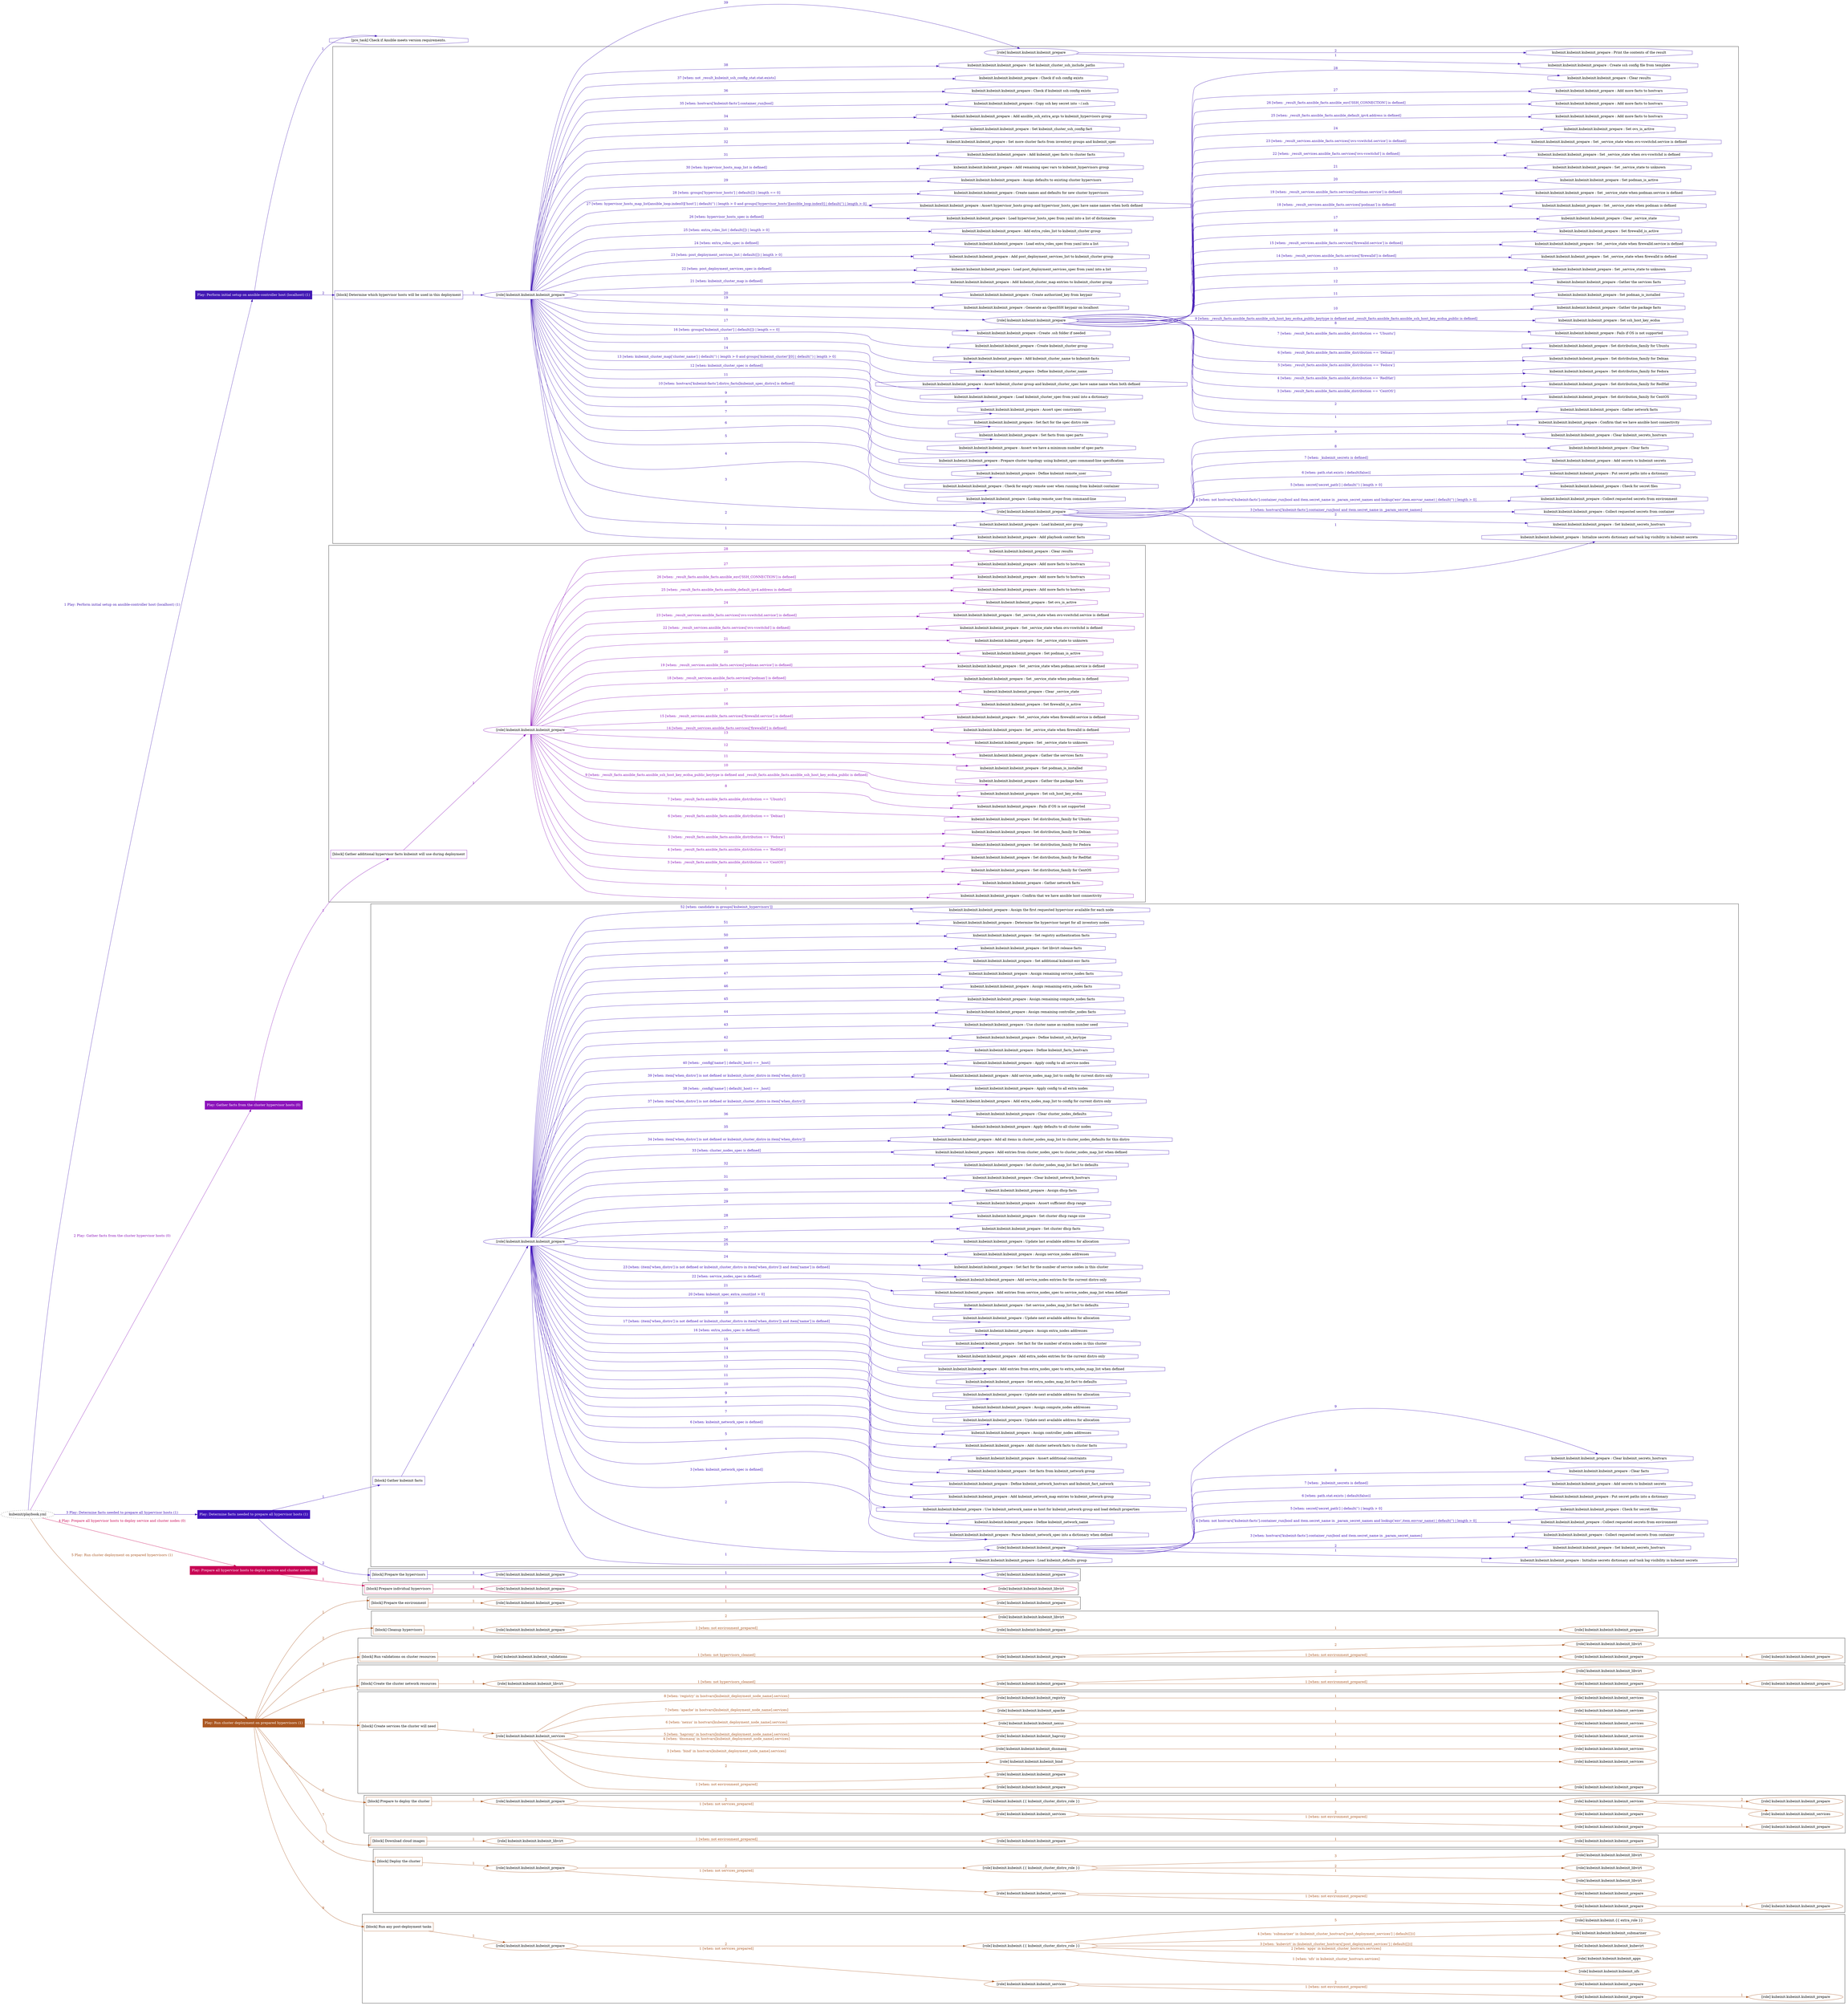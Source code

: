 digraph {
	graph [concentrate=true ordering=in rankdir=LR ratio=fill]
	edge [esep=5 sep=10]
	"kubeinit/playbook.yml" [URL="/home/runner/work/kubeinit/kubeinit/kubeinit/playbook.yml" id=playbook_d78d76f5 style=dotted]
	"kubeinit/playbook.yml" -> play_de814b36 [label="1 Play: Perform initial setup on ansible-controller host (localhost) (1)" color="#4218b4" fontcolor="#4218b4" id=edge_playbook_d78d76f5_play_de814b36 labeltooltip="1 Play: Perform initial setup on ansible-controller host (localhost) (1)" tooltip="1 Play: Perform initial setup on ansible-controller host (localhost) (1)"]
	subgraph "Play: Perform initial setup on ansible-controller host (localhost) (1)" {
		play_de814b36 [label="Play: Perform initial setup on ansible-controller host (localhost) (1)" URL="/home/runner/work/kubeinit/kubeinit/kubeinit/playbook.yml" color="#4218b4" fontcolor="#ffffff" id=play_de814b36 shape=box style=filled tooltip=localhost]
		pre_task_749515cd [label="[pre_task] Check if Ansible meets version requirements." URL="/home/runner/work/kubeinit/kubeinit/kubeinit/playbook.yml" color="#4218b4" id=pre_task_749515cd shape=octagon tooltip="Check if Ansible meets version requirements."]
		play_de814b36 -> pre_task_749515cd [label="1 " color="#4218b4" fontcolor="#4218b4" id=edge_1_play_de814b36_pre_task_749515cd labeltooltip="1 " tooltip="1 "]
		play_de814b36 -> block_f5066e92 [label=2 color="#4218b4" fontcolor="#4218b4" id=edge_2_play_de814b36_block_f5066e92 labeltooltip=2 tooltip=2]
		subgraph cluster_block_f5066e92 {
			block_f5066e92 [label="[block] Determine which hypervisor hosts will be used in this deployment" URL="/home/runner/work/kubeinit/kubeinit/kubeinit/playbook.yml" color="#4218b4" id=block_f5066e92 labeltooltip="Determine which hypervisor hosts will be used in this deployment" shape=box tooltip="Determine which hypervisor hosts will be used in this deployment"]
			block_f5066e92 -> role_f1c26e20 [label="1 " color="#4218b4" fontcolor="#4218b4" id=edge_1_block_f5066e92_role_f1c26e20 labeltooltip="1 " tooltip="1 "]
			subgraph "kubeinit.kubeinit.kubeinit_prepare" {
				role_f1c26e20 [label="[role] kubeinit.kubeinit.kubeinit_prepare" URL="/home/runner/work/kubeinit/kubeinit/kubeinit/playbook.yml" color="#4218b4" id=role_f1c26e20 tooltip="kubeinit.kubeinit.kubeinit_prepare"]
				task_7c4ca502 [label="kubeinit.kubeinit.kubeinit_prepare : Add playbook context facts" URL="/home/runner/.ansible/collections/ansible_collections/kubeinit/kubeinit/roles/kubeinit_prepare/tasks/build_hypervisors_group.yml" color="#4218b4" id=task_7c4ca502 shape=octagon tooltip="kubeinit.kubeinit.kubeinit_prepare : Add playbook context facts"]
				role_f1c26e20 -> task_7c4ca502 [label="1 " color="#4218b4" fontcolor="#4218b4" id=edge_1_role_f1c26e20_task_7c4ca502 labeltooltip="1 " tooltip="1 "]
				task_203f5073 [label="kubeinit.kubeinit.kubeinit_prepare : Load kubeinit_env group" URL="/home/runner/.ansible/collections/ansible_collections/kubeinit/kubeinit/roles/kubeinit_prepare/tasks/build_hypervisors_group.yml" color="#4218b4" id=task_203f5073 shape=octagon tooltip="kubeinit.kubeinit.kubeinit_prepare : Load kubeinit_env group"]
				role_f1c26e20 -> task_203f5073 [label="2 " color="#4218b4" fontcolor="#4218b4" id=edge_2_role_f1c26e20_task_203f5073 labeltooltip="2 " tooltip="2 "]
				role_f1c26e20 -> role_7cd7570e [label="3 " color="#4218b4" fontcolor="#4218b4" id=edge_3_role_f1c26e20_role_7cd7570e labeltooltip="3 " tooltip="3 "]
				subgraph "kubeinit.kubeinit.kubeinit_prepare" {
					role_7cd7570e [label="[role] kubeinit.kubeinit.kubeinit_prepare" URL="/home/runner/.ansible/collections/ansible_collections/kubeinit/kubeinit/roles/kubeinit_prepare/tasks/build_hypervisors_group.yml" color="#4218b4" id=role_7cd7570e tooltip="kubeinit.kubeinit.kubeinit_prepare"]
					task_f9ef700c [label="kubeinit.kubeinit.kubeinit_prepare : Initialize secrets dictionary and task log visibility in kubeinit secrets" URL="/home/runner/.ansible/collections/ansible_collections/kubeinit/kubeinit/roles/kubeinit_prepare/tasks/gather_kubeinit_secrets.yml" color="#4218b4" id=task_f9ef700c shape=octagon tooltip="kubeinit.kubeinit.kubeinit_prepare : Initialize secrets dictionary and task log visibility in kubeinit secrets"]
					role_7cd7570e -> task_f9ef700c [label="1 " color="#4218b4" fontcolor="#4218b4" id=edge_1_role_7cd7570e_task_f9ef700c labeltooltip="1 " tooltip="1 "]
					task_017a4ce4 [label="kubeinit.kubeinit.kubeinit_prepare : Set kubeinit_secrets_hostvars" URL="/home/runner/.ansible/collections/ansible_collections/kubeinit/kubeinit/roles/kubeinit_prepare/tasks/gather_kubeinit_secrets.yml" color="#4218b4" id=task_017a4ce4 shape=octagon tooltip="kubeinit.kubeinit.kubeinit_prepare : Set kubeinit_secrets_hostvars"]
					role_7cd7570e -> task_017a4ce4 [label="2 " color="#4218b4" fontcolor="#4218b4" id=edge_2_role_7cd7570e_task_017a4ce4 labeltooltip="2 " tooltip="2 "]
					task_2c0fe7f2 [label="kubeinit.kubeinit.kubeinit_prepare : Collect requested secrets from container" URL="/home/runner/.ansible/collections/ansible_collections/kubeinit/kubeinit/roles/kubeinit_prepare/tasks/gather_kubeinit_secrets.yml" color="#4218b4" id=task_2c0fe7f2 shape=octagon tooltip="kubeinit.kubeinit.kubeinit_prepare : Collect requested secrets from container"]
					role_7cd7570e -> task_2c0fe7f2 [label="3 [when: hostvars['kubeinit-facts'].container_run|bool and item.secret_name in _param_secret_names]" color="#4218b4" fontcolor="#4218b4" id=edge_3_role_7cd7570e_task_2c0fe7f2 labeltooltip="3 [when: hostvars['kubeinit-facts'].container_run|bool and item.secret_name in _param_secret_names]" tooltip="3 [when: hostvars['kubeinit-facts'].container_run|bool and item.secret_name in _param_secret_names]"]
					task_15e5f503 [label="kubeinit.kubeinit.kubeinit_prepare : Collect requested secrets from environment" URL="/home/runner/.ansible/collections/ansible_collections/kubeinit/kubeinit/roles/kubeinit_prepare/tasks/gather_kubeinit_secrets.yml" color="#4218b4" id=task_15e5f503 shape=octagon tooltip="kubeinit.kubeinit.kubeinit_prepare : Collect requested secrets from environment"]
					role_7cd7570e -> task_15e5f503 [label="4 [when: not hostvars['kubeinit-facts'].container_run|bool and item.secret_name in _param_secret_names and lookup('env',item.envvar_name) | default('') | length > 0]" color="#4218b4" fontcolor="#4218b4" id=edge_4_role_7cd7570e_task_15e5f503 labeltooltip="4 [when: not hostvars['kubeinit-facts'].container_run|bool and item.secret_name in _param_secret_names and lookup('env',item.envvar_name) | default('') | length > 0]" tooltip="4 [when: not hostvars['kubeinit-facts'].container_run|bool and item.secret_name in _param_secret_names and lookup('env',item.envvar_name) | default('') | length > 0]"]
					task_a7dd8664 [label="kubeinit.kubeinit.kubeinit_prepare : Check for secret files" URL="/home/runner/.ansible/collections/ansible_collections/kubeinit/kubeinit/roles/kubeinit_prepare/tasks/gather_kubeinit_secrets.yml" color="#4218b4" id=task_a7dd8664 shape=octagon tooltip="kubeinit.kubeinit.kubeinit_prepare : Check for secret files"]
					role_7cd7570e -> task_a7dd8664 [label="5 [when: secret['secret_path'] | default('') | length > 0]" color="#4218b4" fontcolor="#4218b4" id=edge_5_role_7cd7570e_task_a7dd8664 labeltooltip="5 [when: secret['secret_path'] | default('') | length > 0]" tooltip="5 [when: secret['secret_path'] | default('') | length > 0]"]
					task_b196cc82 [label="kubeinit.kubeinit.kubeinit_prepare : Put secret paths into a dictionary" URL="/home/runner/.ansible/collections/ansible_collections/kubeinit/kubeinit/roles/kubeinit_prepare/tasks/gather_kubeinit_secrets.yml" color="#4218b4" id=task_b196cc82 shape=octagon tooltip="kubeinit.kubeinit.kubeinit_prepare : Put secret paths into a dictionary"]
					role_7cd7570e -> task_b196cc82 [label="6 [when: path.stat.exists | default(false)]" color="#4218b4" fontcolor="#4218b4" id=edge_6_role_7cd7570e_task_b196cc82 labeltooltip="6 [when: path.stat.exists | default(false)]" tooltip="6 [when: path.stat.exists | default(false)]"]
					task_e97cae2c [label="kubeinit.kubeinit.kubeinit_prepare : Add secrets to kubeinit secrets" URL="/home/runner/.ansible/collections/ansible_collections/kubeinit/kubeinit/roles/kubeinit_prepare/tasks/gather_kubeinit_secrets.yml" color="#4218b4" id=task_e97cae2c shape=octagon tooltip="kubeinit.kubeinit.kubeinit_prepare : Add secrets to kubeinit secrets"]
					role_7cd7570e -> task_e97cae2c [label="7 [when: _kubeinit_secrets is defined]" color="#4218b4" fontcolor="#4218b4" id=edge_7_role_7cd7570e_task_e97cae2c labeltooltip="7 [when: _kubeinit_secrets is defined]" tooltip="7 [when: _kubeinit_secrets is defined]"]
					task_183a0fc7 [label="kubeinit.kubeinit.kubeinit_prepare : Clear facts" URL="/home/runner/.ansible/collections/ansible_collections/kubeinit/kubeinit/roles/kubeinit_prepare/tasks/gather_kubeinit_secrets.yml" color="#4218b4" id=task_183a0fc7 shape=octagon tooltip="kubeinit.kubeinit.kubeinit_prepare : Clear facts"]
					role_7cd7570e -> task_183a0fc7 [label="8 " color="#4218b4" fontcolor="#4218b4" id=edge_8_role_7cd7570e_task_183a0fc7 labeltooltip="8 " tooltip="8 "]
					task_2d242395 [label="kubeinit.kubeinit.kubeinit_prepare : Clear kubeinit_secrets_hostvars" URL="/home/runner/.ansible/collections/ansible_collections/kubeinit/kubeinit/roles/kubeinit_prepare/tasks/gather_kubeinit_secrets.yml" color="#4218b4" id=task_2d242395 shape=octagon tooltip="kubeinit.kubeinit.kubeinit_prepare : Clear kubeinit_secrets_hostvars"]
					role_7cd7570e -> task_2d242395 [label="9 " color="#4218b4" fontcolor="#4218b4" id=edge_9_role_7cd7570e_task_2d242395 labeltooltip="9 " tooltip="9 "]
				}
				task_a0ade19b [label="kubeinit.kubeinit.kubeinit_prepare : Lookup remote_user from command-line" URL="/home/runner/.ansible/collections/ansible_collections/kubeinit/kubeinit/roles/kubeinit_prepare/tasks/build_hypervisors_group.yml" color="#4218b4" id=task_a0ade19b shape=octagon tooltip="kubeinit.kubeinit.kubeinit_prepare : Lookup remote_user from command-line"]
				role_f1c26e20 -> task_a0ade19b [label="4 " color="#4218b4" fontcolor="#4218b4" id=edge_4_role_f1c26e20_task_a0ade19b labeltooltip="4 " tooltip="4 "]
				task_c1923ee1 [label="kubeinit.kubeinit.kubeinit_prepare : Check for empty remote user when running from kubeinit container" URL="/home/runner/.ansible/collections/ansible_collections/kubeinit/kubeinit/roles/kubeinit_prepare/tasks/build_hypervisors_group.yml" color="#4218b4" id=task_c1923ee1 shape=octagon tooltip="kubeinit.kubeinit.kubeinit_prepare : Check for empty remote user when running from kubeinit container"]
				role_f1c26e20 -> task_c1923ee1 [label="5 " color="#4218b4" fontcolor="#4218b4" id=edge_5_role_f1c26e20_task_c1923ee1 labeltooltip="5 " tooltip="5 "]
				task_7c0a0090 [label="kubeinit.kubeinit.kubeinit_prepare : Define kubeinit remote_user" URL="/home/runner/.ansible/collections/ansible_collections/kubeinit/kubeinit/roles/kubeinit_prepare/tasks/build_hypervisors_group.yml" color="#4218b4" id=task_7c0a0090 shape=octagon tooltip="kubeinit.kubeinit.kubeinit_prepare : Define kubeinit remote_user"]
				role_f1c26e20 -> task_7c0a0090 [label="6 " color="#4218b4" fontcolor="#4218b4" id=edge_6_role_f1c26e20_task_7c0a0090 labeltooltip="6 " tooltip="6 "]
				task_8645331f [label="kubeinit.kubeinit.kubeinit_prepare : Prepare cluster topology using kubeinit_spec command-line specification" URL="/home/runner/.ansible/collections/ansible_collections/kubeinit/kubeinit/roles/kubeinit_prepare/tasks/build_hypervisors_group.yml" color="#4218b4" id=task_8645331f shape=octagon tooltip="kubeinit.kubeinit.kubeinit_prepare : Prepare cluster topology using kubeinit_spec command-line specification"]
				role_f1c26e20 -> task_8645331f [label="7 " color="#4218b4" fontcolor="#4218b4" id=edge_7_role_f1c26e20_task_8645331f labeltooltip="7 " tooltip="7 "]
				task_c79698ba [label="kubeinit.kubeinit.kubeinit_prepare : Assert we have a minimum number of spec parts" URL="/home/runner/.ansible/collections/ansible_collections/kubeinit/kubeinit/roles/kubeinit_prepare/tasks/build_hypervisors_group.yml" color="#4218b4" id=task_c79698ba shape=octagon tooltip="kubeinit.kubeinit.kubeinit_prepare : Assert we have a minimum number of spec parts"]
				role_f1c26e20 -> task_c79698ba [label="8 " color="#4218b4" fontcolor="#4218b4" id=edge_8_role_f1c26e20_task_c79698ba labeltooltip="8 " tooltip="8 "]
				task_577ccfaf [label="kubeinit.kubeinit.kubeinit_prepare : Set facts from spec parts" URL="/home/runner/.ansible/collections/ansible_collections/kubeinit/kubeinit/roles/kubeinit_prepare/tasks/build_hypervisors_group.yml" color="#4218b4" id=task_577ccfaf shape=octagon tooltip="kubeinit.kubeinit.kubeinit_prepare : Set facts from spec parts"]
				role_f1c26e20 -> task_577ccfaf [label="9 " color="#4218b4" fontcolor="#4218b4" id=edge_9_role_f1c26e20_task_577ccfaf labeltooltip="9 " tooltip="9 "]
				task_75dc0460 [label="kubeinit.kubeinit.kubeinit_prepare : Set fact for the spec distro role" URL="/home/runner/.ansible/collections/ansible_collections/kubeinit/kubeinit/roles/kubeinit_prepare/tasks/build_hypervisors_group.yml" color="#4218b4" id=task_75dc0460 shape=octagon tooltip="kubeinit.kubeinit.kubeinit_prepare : Set fact for the spec distro role"]
				role_f1c26e20 -> task_75dc0460 [label="10 [when: hostvars['kubeinit-facts'].distro_facts[kubeinit_spec_distro] is defined]" color="#4218b4" fontcolor="#4218b4" id=edge_10_role_f1c26e20_task_75dc0460 labeltooltip="10 [when: hostvars['kubeinit-facts'].distro_facts[kubeinit_spec_distro] is defined]" tooltip="10 [when: hostvars['kubeinit-facts'].distro_facts[kubeinit_spec_distro] is defined]"]
				task_6c5175a4 [label="kubeinit.kubeinit.kubeinit_prepare : Assert spec constraints" URL="/home/runner/.ansible/collections/ansible_collections/kubeinit/kubeinit/roles/kubeinit_prepare/tasks/build_hypervisors_group.yml" color="#4218b4" id=task_6c5175a4 shape=octagon tooltip="kubeinit.kubeinit.kubeinit_prepare : Assert spec constraints"]
				role_f1c26e20 -> task_6c5175a4 [label="11 " color="#4218b4" fontcolor="#4218b4" id=edge_11_role_f1c26e20_task_6c5175a4 labeltooltip="11 " tooltip="11 "]
				task_ee1f7df5 [label="kubeinit.kubeinit.kubeinit_prepare : Load kubeinit_cluster_spec from yaml into a dictionary" URL="/home/runner/.ansible/collections/ansible_collections/kubeinit/kubeinit/roles/kubeinit_prepare/tasks/build_hypervisors_group.yml" color="#4218b4" id=task_ee1f7df5 shape=octagon tooltip="kubeinit.kubeinit.kubeinit_prepare : Load kubeinit_cluster_spec from yaml into a dictionary"]
				role_f1c26e20 -> task_ee1f7df5 [label="12 [when: kubeinit_cluster_spec is defined]" color="#4218b4" fontcolor="#4218b4" id=edge_12_role_f1c26e20_task_ee1f7df5 labeltooltip="12 [when: kubeinit_cluster_spec is defined]" tooltip="12 [when: kubeinit_cluster_spec is defined]"]
				task_122b73ea [label="kubeinit.kubeinit.kubeinit_prepare : Assert kubeinit_cluster group and kubeinit_cluster_spec have same name when both defined" URL="/home/runner/.ansible/collections/ansible_collections/kubeinit/kubeinit/roles/kubeinit_prepare/tasks/build_hypervisors_group.yml" color="#4218b4" id=task_122b73ea shape=octagon tooltip="kubeinit.kubeinit.kubeinit_prepare : Assert kubeinit_cluster group and kubeinit_cluster_spec have same name when both defined"]
				role_f1c26e20 -> task_122b73ea [label="13 [when: kubeinit_cluster_map['cluster_name'] | default('') | length > 0 and groups['kubeinit_cluster'][0] | default('') | length > 0]" color="#4218b4" fontcolor="#4218b4" id=edge_13_role_f1c26e20_task_122b73ea labeltooltip="13 [when: kubeinit_cluster_map['cluster_name'] | default('') | length > 0 and groups['kubeinit_cluster'][0] | default('') | length > 0]" tooltip="13 [when: kubeinit_cluster_map['cluster_name'] | default('') | length > 0 and groups['kubeinit_cluster'][0] | default('') | length > 0]"]
				task_b50150e5 [label="kubeinit.kubeinit.kubeinit_prepare : Define kubeinit_cluster_name" URL="/home/runner/.ansible/collections/ansible_collections/kubeinit/kubeinit/roles/kubeinit_prepare/tasks/build_hypervisors_group.yml" color="#4218b4" id=task_b50150e5 shape=octagon tooltip="kubeinit.kubeinit.kubeinit_prepare : Define kubeinit_cluster_name"]
				role_f1c26e20 -> task_b50150e5 [label="14 " color="#4218b4" fontcolor="#4218b4" id=edge_14_role_f1c26e20_task_b50150e5 labeltooltip="14 " tooltip="14 "]
				task_316ded8b [label="kubeinit.kubeinit.kubeinit_prepare : Add kubeinit_cluster_name to kubeinit-facts" URL="/home/runner/.ansible/collections/ansible_collections/kubeinit/kubeinit/roles/kubeinit_prepare/tasks/build_hypervisors_group.yml" color="#4218b4" id=task_316ded8b shape=octagon tooltip="kubeinit.kubeinit.kubeinit_prepare : Add kubeinit_cluster_name to kubeinit-facts"]
				role_f1c26e20 -> task_316ded8b [label="15 " color="#4218b4" fontcolor="#4218b4" id=edge_15_role_f1c26e20_task_316ded8b labeltooltip="15 " tooltip="15 "]
				task_a70a9e69 [label="kubeinit.kubeinit.kubeinit_prepare : Create kubeinit_cluster group" URL="/home/runner/.ansible/collections/ansible_collections/kubeinit/kubeinit/roles/kubeinit_prepare/tasks/build_hypervisors_group.yml" color="#4218b4" id=task_a70a9e69 shape=octagon tooltip="kubeinit.kubeinit.kubeinit_prepare : Create kubeinit_cluster group"]
				role_f1c26e20 -> task_a70a9e69 [label="16 [when: groups['kubeinit_cluster'] | default([]) | length == 0]" color="#4218b4" fontcolor="#4218b4" id=edge_16_role_f1c26e20_task_a70a9e69 labeltooltip="16 [when: groups['kubeinit_cluster'] | default([]) | length == 0]" tooltip="16 [when: groups['kubeinit_cluster'] | default([]) | length == 0]"]
				task_099d6b95 [label="kubeinit.kubeinit.kubeinit_prepare : Create .ssh folder if needed" URL="/home/runner/.ansible/collections/ansible_collections/kubeinit/kubeinit/roles/kubeinit_prepare/tasks/build_hypervisors_group.yml" color="#4218b4" id=task_099d6b95 shape=octagon tooltip="kubeinit.kubeinit.kubeinit_prepare : Create .ssh folder if needed"]
				role_f1c26e20 -> task_099d6b95 [label="17 " color="#4218b4" fontcolor="#4218b4" id=edge_17_role_f1c26e20_task_099d6b95 labeltooltip="17 " tooltip="17 "]
				role_f1c26e20 -> role_88fb337b [label="18 " color="#4218b4" fontcolor="#4218b4" id=edge_18_role_f1c26e20_role_88fb337b labeltooltip="18 " tooltip="18 "]
				subgraph "kubeinit.kubeinit.kubeinit_prepare" {
					role_88fb337b [label="[role] kubeinit.kubeinit.kubeinit_prepare" URL="/home/runner/.ansible/collections/ansible_collections/kubeinit/kubeinit/roles/kubeinit_prepare/tasks/build_hypervisors_group.yml" color="#4218b4" id=role_88fb337b tooltip="kubeinit.kubeinit.kubeinit_prepare"]
					task_07ec57dc [label="kubeinit.kubeinit.kubeinit_prepare : Confirm that we have ansible host connectivity" URL="/home/runner/.ansible/collections/ansible_collections/kubeinit/kubeinit/roles/kubeinit_prepare/tasks/gather_host_facts.yml" color="#4218b4" id=task_07ec57dc shape=octagon tooltip="kubeinit.kubeinit.kubeinit_prepare : Confirm that we have ansible host connectivity"]
					role_88fb337b -> task_07ec57dc [label="1 " color="#4218b4" fontcolor="#4218b4" id=edge_1_role_88fb337b_task_07ec57dc labeltooltip="1 " tooltip="1 "]
					task_f7d41d7a [label="kubeinit.kubeinit.kubeinit_prepare : Gather network facts" URL="/home/runner/.ansible/collections/ansible_collections/kubeinit/kubeinit/roles/kubeinit_prepare/tasks/gather_host_facts.yml" color="#4218b4" id=task_f7d41d7a shape=octagon tooltip="kubeinit.kubeinit.kubeinit_prepare : Gather network facts"]
					role_88fb337b -> task_f7d41d7a [label="2 " color="#4218b4" fontcolor="#4218b4" id=edge_2_role_88fb337b_task_f7d41d7a labeltooltip="2 " tooltip="2 "]
					task_0ab2f27a [label="kubeinit.kubeinit.kubeinit_prepare : Set distribution_family for CentOS" URL="/home/runner/.ansible/collections/ansible_collections/kubeinit/kubeinit/roles/kubeinit_prepare/tasks/gather_host_facts.yml" color="#4218b4" id=task_0ab2f27a shape=octagon tooltip="kubeinit.kubeinit.kubeinit_prepare : Set distribution_family for CentOS"]
					role_88fb337b -> task_0ab2f27a [label="3 [when: _result_facts.ansible_facts.ansible_distribution == 'CentOS']" color="#4218b4" fontcolor="#4218b4" id=edge_3_role_88fb337b_task_0ab2f27a labeltooltip="3 [when: _result_facts.ansible_facts.ansible_distribution == 'CentOS']" tooltip="3 [when: _result_facts.ansible_facts.ansible_distribution == 'CentOS']"]
					task_bb656b19 [label="kubeinit.kubeinit.kubeinit_prepare : Set distribution_family for RedHat" URL="/home/runner/.ansible/collections/ansible_collections/kubeinit/kubeinit/roles/kubeinit_prepare/tasks/gather_host_facts.yml" color="#4218b4" id=task_bb656b19 shape=octagon tooltip="kubeinit.kubeinit.kubeinit_prepare : Set distribution_family for RedHat"]
					role_88fb337b -> task_bb656b19 [label="4 [when: _result_facts.ansible_facts.ansible_distribution == 'RedHat']" color="#4218b4" fontcolor="#4218b4" id=edge_4_role_88fb337b_task_bb656b19 labeltooltip="4 [when: _result_facts.ansible_facts.ansible_distribution == 'RedHat']" tooltip="4 [when: _result_facts.ansible_facts.ansible_distribution == 'RedHat']"]
					task_bf314c2f [label="kubeinit.kubeinit.kubeinit_prepare : Set distribution_family for Fedora" URL="/home/runner/.ansible/collections/ansible_collections/kubeinit/kubeinit/roles/kubeinit_prepare/tasks/gather_host_facts.yml" color="#4218b4" id=task_bf314c2f shape=octagon tooltip="kubeinit.kubeinit.kubeinit_prepare : Set distribution_family for Fedora"]
					role_88fb337b -> task_bf314c2f [label="5 [when: _result_facts.ansible_facts.ansible_distribution == 'Fedora']" color="#4218b4" fontcolor="#4218b4" id=edge_5_role_88fb337b_task_bf314c2f labeltooltip="5 [when: _result_facts.ansible_facts.ansible_distribution == 'Fedora']" tooltip="5 [when: _result_facts.ansible_facts.ansible_distribution == 'Fedora']"]
					task_c27f4fbf [label="kubeinit.kubeinit.kubeinit_prepare : Set distribution_family for Debian" URL="/home/runner/.ansible/collections/ansible_collections/kubeinit/kubeinit/roles/kubeinit_prepare/tasks/gather_host_facts.yml" color="#4218b4" id=task_c27f4fbf shape=octagon tooltip="kubeinit.kubeinit.kubeinit_prepare : Set distribution_family for Debian"]
					role_88fb337b -> task_c27f4fbf [label="6 [when: _result_facts.ansible_facts.ansible_distribution == 'Debian']" color="#4218b4" fontcolor="#4218b4" id=edge_6_role_88fb337b_task_c27f4fbf labeltooltip="6 [when: _result_facts.ansible_facts.ansible_distribution == 'Debian']" tooltip="6 [when: _result_facts.ansible_facts.ansible_distribution == 'Debian']"]
					task_1cde33e1 [label="kubeinit.kubeinit.kubeinit_prepare : Set distribution_family for Ubuntu" URL="/home/runner/.ansible/collections/ansible_collections/kubeinit/kubeinit/roles/kubeinit_prepare/tasks/gather_host_facts.yml" color="#4218b4" id=task_1cde33e1 shape=octagon tooltip="kubeinit.kubeinit.kubeinit_prepare : Set distribution_family for Ubuntu"]
					role_88fb337b -> task_1cde33e1 [label="7 [when: _result_facts.ansible_facts.ansible_distribution == 'Ubuntu']" color="#4218b4" fontcolor="#4218b4" id=edge_7_role_88fb337b_task_1cde33e1 labeltooltip="7 [when: _result_facts.ansible_facts.ansible_distribution == 'Ubuntu']" tooltip="7 [when: _result_facts.ansible_facts.ansible_distribution == 'Ubuntu']"]
					task_f648d986 [label="kubeinit.kubeinit.kubeinit_prepare : Fails if OS is not supported" URL="/home/runner/.ansible/collections/ansible_collections/kubeinit/kubeinit/roles/kubeinit_prepare/tasks/gather_host_facts.yml" color="#4218b4" id=task_f648d986 shape=octagon tooltip="kubeinit.kubeinit.kubeinit_prepare : Fails if OS is not supported"]
					role_88fb337b -> task_f648d986 [label="8 " color="#4218b4" fontcolor="#4218b4" id=edge_8_role_88fb337b_task_f648d986 labeltooltip="8 " tooltip="8 "]
					task_434e87c3 [label="kubeinit.kubeinit.kubeinit_prepare : Set ssh_host_key_ecdsa" URL="/home/runner/.ansible/collections/ansible_collections/kubeinit/kubeinit/roles/kubeinit_prepare/tasks/gather_host_facts.yml" color="#4218b4" id=task_434e87c3 shape=octagon tooltip="kubeinit.kubeinit.kubeinit_prepare : Set ssh_host_key_ecdsa"]
					role_88fb337b -> task_434e87c3 [label="9 [when: _result_facts.ansible_facts.ansible_ssh_host_key_ecdsa_public_keytype is defined and _result_facts.ansible_facts.ansible_ssh_host_key_ecdsa_public is defined]" color="#4218b4" fontcolor="#4218b4" id=edge_9_role_88fb337b_task_434e87c3 labeltooltip="9 [when: _result_facts.ansible_facts.ansible_ssh_host_key_ecdsa_public_keytype is defined and _result_facts.ansible_facts.ansible_ssh_host_key_ecdsa_public is defined]" tooltip="9 [when: _result_facts.ansible_facts.ansible_ssh_host_key_ecdsa_public_keytype is defined and _result_facts.ansible_facts.ansible_ssh_host_key_ecdsa_public is defined]"]
					task_a4a821f7 [label="kubeinit.kubeinit.kubeinit_prepare : Gather the package facts" URL="/home/runner/.ansible/collections/ansible_collections/kubeinit/kubeinit/roles/kubeinit_prepare/tasks/gather_host_facts.yml" color="#4218b4" id=task_a4a821f7 shape=octagon tooltip="kubeinit.kubeinit.kubeinit_prepare : Gather the package facts"]
					role_88fb337b -> task_a4a821f7 [label="10 " color="#4218b4" fontcolor="#4218b4" id=edge_10_role_88fb337b_task_a4a821f7 labeltooltip="10 " tooltip="10 "]
					task_45e40c8c [label="kubeinit.kubeinit.kubeinit_prepare : Set podman_is_installed" URL="/home/runner/.ansible/collections/ansible_collections/kubeinit/kubeinit/roles/kubeinit_prepare/tasks/gather_host_facts.yml" color="#4218b4" id=task_45e40c8c shape=octagon tooltip="kubeinit.kubeinit.kubeinit_prepare : Set podman_is_installed"]
					role_88fb337b -> task_45e40c8c [label="11 " color="#4218b4" fontcolor="#4218b4" id=edge_11_role_88fb337b_task_45e40c8c labeltooltip="11 " tooltip="11 "]
					task_32efcf3e [label="kubeinit.kubeinit.kubeinit_prepare : Gather the services facts" URL="/home/runner/.ansible/collections/ansible_collections/kubeinit/kubeinit/roles/kubeinit_prepare/tasks/gather_host_facts.yml" color="#4218b4" id=task_32efcf3e shape=octagon tooltip="kubeinit.kubeinit.kubeinit_prepare : Gather the services facts"]
					role_88fb337b -> task_32efcf3e [label="12 " color="#4218b4" fontcolor="#4218b4" id=edge_12_role_88fb337b_task_32efcf3e labeltooltip="12 " tooltip="12 "]
					task_a0a67349 [label="kubeinit.kubeinit.kubeinit_prepare : Set _service_state to unknown" URL="/home/runner/.ansible/collections/ansible_collections/kubeinit/kubeinit/roles/kubeinit_prepare/tasks/gather_host_facts.yml" color="#4218b4" id=task_a0a67349 shape=octagon tooltip="kubeinit.kubeinit.kubeinit_prepare : Set _service_state to unknown"]
					role_88fb337b -> task_a0a67349 [label="13 " color="#4218b4" fontcolor="#4218b4" id=edge_13_role_88fb337b_task_a0a67349 labeltooltip="13 " tooltip="13 "]
					task_464622c3 [label="kubeinit.kubeinit.kubeinit_prepare : Set _service_state when firewalld is defined" URL="/home/runner/.ansible/collections/ansible_collections/kubeinit/kubeinit/roles/kubeinit_prepare/tasks/gather_host_facts.yml" color="#4218b4" id=task_464622c3 shape=octagon tooltip="kubeinit.kubeinit.kubeinit_prepare : Set _service_state when firewalld is defined"]
					role_88fb337b -> task_464622c3 [label="14 [when: _result_services.ansible_facts.services['firewalld'] is defined]" color="#4218b4" fontcolor="#4218b4" id=edge_14_role_88fb337b_task_464622c3 labeltooltip="14 [when: _result_services.ansible_facts.services['firewalld'] is defined]" tooltip="14 [when: _result_services.ansible_facts.services['firewalld'] is defined]"]
					task_828ceecb [label="kubeinit.kubeinit.kubeinit_prepare : Set _service_state when firewalld.service is defined" URL="/home/runner/.ansible/collections/ansible_collections/kubeinit/kubeinit/roles/kubeinit_prepare/tasks/gather_host_facts.yml" color="#4218b4" id=task_828ceecb shape=octagon tooltip="kubeinit.kubeinit.kubeinit_prepare : Set _service_state when firewalld.service is defined"]
					role_88fb337b -> task_828ceecb [label="15 [when: _result_services.ansible_facts.services['firewalld.service'] is defined]" color="#4218b4" fontcolor="#4218b4" id=edge_15_role_88fb337b_task_828ceecb labeltooltip="15 [when: _result_services.ansible_facts.services['firewalld.service'] is defined]" tooltip="15 [when: _result_services.ansible_facts.services['firewalld.service'] is defined]"]
					task_f13b204c [label="kubeinit.kubeinit.kubeinit_prepare : Set firewalld_is_active" URL="/home/runner/.ansible/collections/ansible_collections/kubeinit/kubeinit/roles/kubeinit_prepare/tasks/gather_host_facts.yml" color="#4218b4" id=task_f13b204c shape=octagon tooltip="kubeinit.kubeinit.kubeinit_prepare : Set firewalld_is_active"]
					role_88fb337b -> task_f13b204c [label="16 " color="#4218b4" fontcolor="#4218b4" id=edge_16_role_88fb337b_task_f13b204c labeltooltip="16 " tooltip="16 "]
					task_68a9ca2c [label="kubeinit.kubeinit.kubeinit_prepare : Clear _service_state" URL="/home/runner/.ansible/collections/ansible_collections/kubeinit/kubeinit/roles/kubeinit_prepare/tasks/gather_host_facts.yml" color="#4218b4" id=task_68a9ca2c shape=octagon tooltip="kubeinit.kubeinit.kubeinit_prepare : Clear _service_state"]
					role_88fb337b -> task_68a9ca2c [label="17 " color="#4218b4" fontcolor="#4218b4" id=edge_17_role_88fb337b_task_68a9ca2c labeltooltip="17 " tooltip="17 "]
					task_f0d081ac [label="kubeinit.kubeinit.kubeinit_prepare : Set _service_state when podman is defined" URL="/home/runner/.ansible/collections/ansible_collections/kubeinit/kubeinit/roles/kubeinit_prepare/tasks/gather_host_facts.yml" color="#4218b4" id=task_f0d081ac shape=octagon tooltip="kubeinit.kubeinit.kubeinit_prepare : Set _service_state when podman is defined"]
					role_88fb337b -> task_f0d081ac [label="18 [when: _result_services.ansible_facts.services['podman'] is defined]" color="#4218b4" fontcolor="#4218b4" id=edge_18_role_88fb337b_task_f0d081ac labeltooltip="18 [when: _result_services.ansible_facts.services['podman'] is defined]" tooltip="18 [when: _result_services.ansible_facts.services['podman'] is defined]"]
					task_e260c080 [label="kubeinit.kubeinit.kubeinit_prepare : Set _service_state when podman.service is defined" URL="/home/runner/.ansible/collections/ansible_collections/kubeinit/kubeinit/roles/kubeinit_prepare/tasks/gather_host_facts.yml" color="#4218b4" id=task_e260c080 shape=octagon tooltip="kubeinit.kubeinit.kubeinit_prepare : Set _service_state when podman.service is defined"]
					role_88fb337b -> task_e260c080 [label="19 [when: _result_services.ansible_facts.services['podman.service'] is defined]" color="#4218b4" fontcolor="#4218b4" id=edge_19_role_88fb337b_task_e260c080 labeltooltip="19 [when: _result_services.ansible_facts.services['podman.service'] is defined]" tooltip="19 [when: _result_services.ansible_facts.services['podman.service'] is defined]"]
					task_19da6dc7 [label="kubeinit.kubeinit.kubeinit_prepare : Set podman_is_active" URL="/home/runner/.ansible/collections/ansible_collections/kubeinit/kubeinit/roles/kubeinit_prepare/tasks/gather_host_facts.yml" color="#4218b4" id=task_19da6dc7 shape=octagon tooltip="kubeinit.kubeinit.kubeinit_prepare : Set podman_is_active"]
					role_88fb337b -> task_19da6dc7 [label="20 " color="#4218b4" fontcolor="#4218b4" id=edge_20_role_88fb337b_task_19da6dc7 labeltooltip="20 " tooltip="20 "]
					task_a24d8fd4 [label="kubeinit.kubeinit.kubeinit_prepare : Set _service_state to unknown" URL="/home/runner/.ansible/collections/ansible_collections/kubeinit/kubeinit/roles/kubeinit_prepare/tasks/gather_host_facts.yml" color="#4218b4" id=task_a24d8fd4 shape=octagon tooltip="kubeinit.kubeinit.kubeinit_prepare : Set _service_state to unknown"]
					role_88fb337b -> task_a24d8fd4 [label="21 " color="#4218b4" fontcolor="#4218b4" id=edge_21_role_88fb337b_task_a24d8fd4 labeltooltip="21 " tooltip="21 "]
					task_72369f34 [label="kubeinit.kubeinit.kubeinit_prepare : Set _service_state when ovs-vswitchd is defined" URL="/home/runner/.ansible/collections/ansible_collections/kubeinit/kubeinit/roles/kubeinit_prepare/tasks/gather_host_facts.yml" color="#4218b4" id=task_72369f34 shape=octagon tooltip="kubeinit.kubeinit.kubeinit_prepare : Set _service_state when ovs-vswitchd is defined"]
					role_88fb337b -> task_72369f34 [label="22 [when: _result_services.ansible_facts.services['ovs-vswitchd'] is defined]" color="#4218b4" fontcolor="#4218b4" id=edge_22_role_88fb337b_task_72369f34 labeltooltip="22 [when: _result_services.ansible_facts.services['ovs-vswitchd'] is defined]" tooltip="22 [when: _result_services.ansible_facts.services['ovs-vswitchd'] is defined]"]
					task_37761166 [label="kubeinit.kubeinit.kubeinit_prepare : Set _service_state when ovs-vswitchd.service is defined" URL="/home/runner/.ansible/collections/ansible_collections/kubeinit/kubeinit/roles/kubeinit_prepare/tasks/gather_host_facts.yml" color="#4218b4" id=task_37761166 shape=octagon tooltip="kubeinit.kubeinit.kubeinit_prepare : Set _service_state when ovs-vswitchd.service is defined"]
					role_88fb337b -> task_37761166 [label="23 [when: _result_services.ansible_facts.services['ovs-vswitchd.service'] is defined]" color="#4218b4" fontcolor="#4218b4" id=edge_23_role_88fb337b_task_37761166 labeltooltip="23 [when: _result_services.ansible_facts.services['ovs-vswitchd.service'] is defined]" tooltip="23 [when: _result_services.ansible_facts.services['ovs-vswitchd.service'] is defined]"]
					task_d285423f [label="kubeinit.kubeinit.kubeinit_prepare : Set ovs_is_active" URL="/home/runner/.ansible/collections/ansible_collections/kubeinit/kubeinit/roles/kubeinit_prepare/tasks/gather_host_facts.yml" color="#4218b4" id=task_d285423f shape=octagon tooltip="kubeinit.kubeinit.kubeinit_prepare : Set ovs_is_active"]
					role_88fb337b -> task_d285423f [label="24 " color="#4218b4" fontcolor="#4218b4" id=edge_24_role_88fb337b_task_d285423f labeltooltip="24 " tooltip="24 "]
					task_509d6076 [label="kubeinit.kubeinit.kubeinit_prepare : Add more facts to hostvars" URL="/home/runner/.ansible/collections/ansible_collections/kubeinit/kubeinit/roles/kubeinit_prepare/tasks/gather_host_facts.yml" color="#4218b4" id=task_509d6076 shape=octagon tooltip="kubeinit.kubeinit.kubeinit_prepare : Add more facts to hostvars"]
					role_88fb337b -> task_509d6076 [label="25 [when: _result_facts.ansible_facts.ansible_default_ipv4.address is defined]" color="#4218b4" fontcolor="#4218b4" id=edge_25_role_88fb337b_task_509d6076 labeltooltip="25 [when: _result_facts.ansible_facts.ansible_default_ipv4.address is defined]" tooltip="25 [when: _result_facts.ansible_facts.ansible_default_ipv4.address is defined]"]
					task_54be647b [label="kubeinit.kubeinit.kubeinit_prepare : Add more facts to hostvars" URL="/home/runner/.ansible/collections/ansible_collections/kubeinit/kubeinit/roles/kubeinit_prepare/tasks/gather_host_facts.yml" color="#4218b4" id=task_54be647b shape=octagon tooltip="kubeinit.kubeinit.kubeinit_prepare : Add more facts to hostvars"]
					role_88fb337b -> task_54be647b [label="26 [when: _result_facts.ansible_facts.ansible_env['SSH_CONNECTION'] is defined]" color="#4218b4" fontcolor="#4218b4" id=edge_26_role_88fb337b_task_54be647b labeltooltip="26 [when: _result_facts.ansible_facts.ansible_env['SSH_CONNECTION'] is defined]" tooltip="26 [when: _result_facts.ansible_facts.ansible_env['SSH_CONNECTION'] is defined]"]
					task_66b740c4 [label="kubeinit.kubeinit.kubeinit_prepare : Add more facts to hostvars" URL="/home/runner/.ansible/collections/ansible_collections/kubeinit/kubeinit/roles/kubeinit_prepare/tasks/gather_host_facts.yml" color="#4218b4" id=task_66b740c4 shape=octagon tooltip="kubeinit.kubeinit.kubeinit_prepare : Add more facts to hostvars"]
					role_88fb337b -> task_66b740c4 [label="27 " color="#4218b4" fontcolor="#4218b4" id=edge_27_role_88fb337b_task_66b740c4 labeltooltip="27 " tooltip="27 "]
					task_408223d6 [label="kubeinit.kubeinit.kubeinit_prepare : Clear results" URL="/home/runner/.ansible/collections/ansible_collections/kubeinit/kubeinit/roles/kubeinit_prepare/tasks/gather_host_facts.yml" color="#4218b4" id=task_408223d6 shape=octagon tooltip="kubeinit.kubeinit.kubeinit_prepare : Clear results"]
					role_88fb337b -> task_408223d6 [label="28 " color="#4218b4" fontcolor="#4218b4" id=edge_28_role_88fb337b_task_408223d6 labeltooltip="28 " tooltip="28 "]
				}
				task_11caef4f [label="kubeinit.kubeinit.kubeinit_prepare : Generate an OpenSSH keypair on localhost" URL="/home/runner/.ansible/collections/ansible_collections/kubeinit/kubeinit/roles/kubeinit_prepare/tasks/build_hypervisors_group.yml" color="#4218b4" id=task_11caef4f shape=octagon tooltip="kubeinit.kubeinit.kubeinit_prepare : Generate an OpenSSH keypair on localhost"]
				role_f1c26e20 -> task_11caef4f [label="19 " color="#4218b4" fontcolor="#4218b4" id=edge_19_role_f1c26e20_task_11caef4f labeltooltip="19 " tooltip="19 "]
				task_1b9fa6d9 [label="kubeinit.kubeinit.kubeinit_prepare : Create authorized_key from keypair" URL="/home/runner/.ansible/collections/ansible_collections/kubeinit/kubeinit/roles/kubeinit_prepare/tasks/build_hypervisors_group.yml" color="#4218b4" id=task_1b9fa6d9 shape=octagon tooltip="kubeinit.kubeinit.kubeinit_prepare : Create authorized_key from keypair"]
				role_f1c26e20 -> task_1b9fa6d9 [label="20 " color="#4218b4" fontcolor="#4218b4" id=edge_20_role_f1c26e20_task_1b9fa6d9 labeltooltip="20 " tooltip="20 "]
				task_a1b50fde [label="kubeinit.kubeinit.kubeinit_prepare : Add kubeinit_cluster_map entries to kubeinit_cluster group" URL="/home/runner/.ansible/collections/ansible_collections/kubeinit/kubeinit/roles/kubeinit_prepare/tasks/build_hypervisors_group.yml" color="#4218b4" id=task_a1b50fde shape=octagon tooltip="kubeinit.kubeinit.kubeinit_prepare : Add kubeinit_cluster_map entries to kubeinit_cluster group"]
				role_f1c26e20 -> task_a1b50fde [label="21 [when: kubeinit_cluster_map is defined]" color="#4218b4" fontcolor="#4218b4" id=edge_21_role_f1c26e20_task_a1b50fde labeltooltip="21 [when: kubeinit_cluster_map is defined]" tooltip="21 [when: kubeinit_cluster_map is defined]"]
				task_960fbc8a [label="kubeinit.kubeinit.kubeinit_prepare : Load post_deployment_services_spec from yaml into a list" URL="/home/runner/.ansible/collections/ansible_collections/kubeinit/kubeinit/roles/kubeinit_prepare/tasks/build_hypervisors_group.yml" color="#4218b4" id=task_960fbc8a shape=octagon tooltip="kubeinit.kubeinit.kubeinit_prepare : Load post_deployment_services_spec from yaml into a list"]
				role_f1c26e20 -> task_960fbc8a [label="22 [when: post_deployment_services_spec is defined]" color="#4218b4" fontcolor="#4218b4" id=edge_22_role_f1c26e20_task_960fbc8a labeltooltip="22 [when: post_deployment_services_spec is defined]" tooltip="22 [when: post_deployment_services_spec is defined]"]
				task_1b95fa65 [label="kubeinit.kubeinit.kubeinit_prepare : Add post_deployment_services_list to kubeinit_cluster group" URL="/home/runner/.ansible/collections/ansible_collections/kubeinit/kubeinit/roles/kubeinit_prepare/tasks/build_hypervisors_group.yml" color="#4218b4" id=task_1b95fa65 shape=octagon tooltip="kubeinit.kubeinit.kubeinit_prepare : Add post_deployment_services_list to kubeinit_cluster group"]
				role_f1c26e20 -> task_1b95fa65 [label="23 [when: post_deployment_services_list | default([]) | length > 0]" color="#4218b4" fontcolor="#4218b4" id=edge_23_role_f1c26e20_task_1b95fa65 labeltooltip="23 [when: post_deployment_services_list | default([]) | length > 0]" tooltip="23 [when: post_deployment_services_list | default([]) | length > 0]"]
				task_8ea1ee95 [label="kubeinit.kubeinit.kubeinit_prepare : Load extra_roles_spec from yaml into a list" URL="/home/runner/.ansible/collections/ansible_collections/kubeinit/kubeinit/roles/kubeinit_prepare/tasks/build_hypervisors_group.yml" color="#4218b4" id=task_8ea1ee95 shape=octagon tooltip="kubeinit.kubeinit.kubeinit_prepare : Load extra_roles_spec from yaml into a list"]
				role_f1c26e20 -> task_8ea1ee95 [label="24 [when: extra_roles_spec is defined]" color="#4218b4" fontcolor="#4218b4" id=edge_24_role_f1c26e20_task_8ea1ee95 labeltooltip="24 [when: extra_roles_spec is defined]" tooltip="24 [when: extra_roles_spec is defined]"]
				task_80bcf33d [label="kubeinit.kubeinit.kubeinit_prepare : Add extra_roles_list to kubeinit_cluster group" URL="/home/runner/.ansible/collections/ansible_collections/kubeinit/kubeinit/roles/kubeinit_prepare/tasks/build_hypervisors_group.yml" color="#4218b4" id=task_80bcf33d shape=octagon tooltip="kubeinit.kubeinit.kubeinit_prepare : Add extra_roles_list to kubeinit_cluster group"]
				role_f1c26e20 -> task_80bcf33d [label="25 [when: extra_roles_list | default([]) | length > 0]" color="#4218b4" fontcolor="#4218b4" id=edge_25_role_f1c26e20_task_80bcf33d labeltooltip="25 [when: extra_roles_list | default([]) | length > 0]" tooltip="25 [when: extra_roles_list | default([]) | length > 0]"]
				task_869e1c41 [label="kubeinit.kubeinit.kubeinit_prepare : Load hypervisor_hosts_spec from yaml into a list of dictionaries" URL="/home/runner/.ansible/collections/ansible_collections/kubeinit/kubeinit/roles/kubeinit_prepare/tasks/build_hypervisors_group.yml" color="#4218b4" id=task_869e1c41 shape=octagon tooltip="kubeinit.kubeinit.kubeinit_prepare : Load hypervisor_hosts_spec from yaml into a list of dictionaries"]
				role_f1c26e20 -> task_869e1c41 [label="26 [when: hypervisor_hosts_spec is defined]" color="#4218b4" fontcolor="#4218b4" id=edge_26_role_f1c26e20_task_869e1c41 labeltooltip="26 [when: hypervisor_hosts_spec is defined]" tooltip="26 [when: hypervisor_hosts_spec is defined]"]
				task_00644928 [label="kubeinit.kubeinit.kubeinit_prepare : Assert hypervisor_hosts group and hypervisor_hosts_spec have same names when both defined" URL="/home/runner/.ansible/collections/ansible_collections/kubeinit/kubeinit/roles/kubeinit_prepare/tasks/build_hypervisors_group.yml" color="#4218b4" id=task_00644928 shape=octagon tooltip="kubeinit.kubeinit.kubeinit_prepare : Assert hypervisor_hosts group and hypervisor_hosts_spec have same names when both defined"]
				role_f1c26e20 -> task_00644928 [label="27 [when: hypervisor_hosts_map_list[ansible_loop.index0]['host'] | default('') | length > 0 and groups['hypervisor_hosts'][ansible_loop.index0] | default('') | length > 0]" color="#4218b4" fontcolor="#4218b4" id=edge_27_role_f1c26e20_task_00644928 labeltooltip="27 [when: hypervisor_hosts_map_list[ansible_loop.index0]['host'] | default('') | length > 0 and groups['hypervisor_hosts'][ansible_loop.index0] | default('') | length > 0]" tooltip="27 [when: hypervisor_hosts_map_list[ansible_loop.index0]['host'] | default('') | length > 0 and groups['hypervisor_hosts'][ansible_loop.index0] | default('') | length > 0]"]
				task_6ea88578 [label="kubeinit.kubeinit.kubeinit_prepare : Create names and defaults for new cluster hypervisors" URL="/home/runner/.ansible/collections/ansible_collections/kubeinit/kubeinit/roles/kubeinit_prepare/tasks/build_hypervisors_group.yml" color="#4218b4" id=task_6ea88578 shape=octagon tooltip="kubeinit.kubeinit.kubeinit_prepare : Create names and defaults for new cluster hypervisors"]
				role_f1c26e20 -> task_6ea88578 [label="28 [when: groups['hypervisor_hosts'] | default([]) | length == 0]" color="#4218b4" fontcolor="#4218b4" id=edge_28_role_f1c26e20_task_6ea88578 labeltooltip="28 [when: groups['hypervisor_hosts'] | default([]) | length == 0]" tooltip="28 [when: groups['hypervisor_hosts'] | default([]) | length == 0]"]
				task_dd8ea260 [label="kubeinit.kubeinit.kubeinit_prepare : Assign defaults to existing cluster hypervisors" URL="/home/runner/.ansible/collections/ansible_collections/kubeinit/kubeinit/roles/kubeinit_prepare/tasks/build_hypervisors_group.yml" color="#4218b4" id=task_dd8ea260 shape=octagon tooltip="kubeinit.kubeinit.kubeinit_prepare : Assign defaults to existing cluster hypervisors"]
				role_f1c26e20 -> task_dd8ea260 [label="29 " color="#4218b4" fontcolor="#4218b4" id=edge_29_role_f1c26e20_task_dd8ea260 labeltooltip="29 " tooltip="29 "]
				task_41c0efba [label="kubeinit.kubeinit.kubeinit_prepare : Add remaining spec vars to kubeinit_hypervisors group" URL="/home/runner/.ansible/collections/ansible_collections/kubeinit/kubeinit/roles/kubeinit_prepare/tasks/build_hypervisors_group.yml" color="#4218b4" id=task_41c0efba shape=octagon tooltip="kubeinit.kubeinit.kubeinit_prepare : Add remaining spec vars to kubeinit_hypervisors group"]
				role_f1c26e20 -> task_41c0efba [label="30 [when: hypervisor_hosts_map_list is defined]" color="#4218b4" fontcolor="#4218b4" id=edge_30_role_f1c26e20_task_41c0efba labeltooltip="30 [when: hypervisor_hosts_map_list is defined]" tooltip="30 [when: hypervisor_hosts_map_list is defined]"]
				task_ff1cb999 [label="kubeinit.kubeinit.kubeinit_prepare : Add kubeinit_spec facts to cluster facts" URL="/home/runner/.ansible/collections/ansible_collections/kubeinit/kubeinit/roles/kubeinit_prepare/tasks/build_hypervisors_group.yml" color="#4218b4" id=task_ff1cb999 shape=octagon tooltip="kubeinit.kubeinit.kubeinit_prepare : Add kubeinit_spec facts to cluster facts"]
				role_f1c26e20 -> task_ff1cb999 [label="31 " color="#4218b4" fontcolor="#4218b4" id=edge_31_role_f1c26e20_task_ff1cb999 labeltooltip="31 " tooltip="31 "]
				task_edcb39bf [label="kubeinit.kubeinit.kubeinit_prepare : Set more cluster facts from inventory groups and kubeinit_spec" URL="/home/runner/.ansible/collections/ansible_collections/kubeinit/kubeinit/roles/kubeinit_prepare/tasks/build_hypervisors_group.yml" color="#4218b4" id=task_edcb39bf shape=octagon tooltip="kubeinit.kubeinit.kubeinit_prepare : Set more cluster facts from inventory groups and kubeinit_spec"]
				role_f1c26e20 -> task_edcb39bf [label="32 " color="#4218b4" fontcolor="#4218b4" id=edge_32_role_f1c26e20_task_edcb39bf labeltooltip="32 " tooltip="32 "]
				task_c477f80c [label="kubeinit.kubeinit.kubeinit_prepare : Set kubeinit_cluster_ssh_config fact" URL="/home/runner/.ansible/collections/ansible_collections/kubeinit/kubeinit/roles/kubeinit_prepare/tasks/build_hypervisors_group.yml" color="#4218b4" id=task_c477f80c shape=octagon tooltip="kubeinit.kubeinit.kubeinit_prepare : Set kubeinit_cluster_ssh_config fact"]
				role_f1c26e20 -> task_c477f80c [label="33 " color="#4218b4" fontcolor="#4218b4" id=edge_33_role_f1c26e20_task_c477f80c labeltooltip="33 " tooltip="33 "]
				task_ba09f6d2 [label="kubeinit.kubeinit.kubeinit_prepare : Add ansible_ssh_extra_args to kubeinit_hypervisors group" URL="/home/runner/.ansible/collections/ansible_collections/kubeinit/kubeinit/roles/kubeinit_prepare/tasks/build_hypervisors_group.yml" color="#4218b4" id=task_ba09f6d2 shape=octagon tooltip="kubeinit.kubeinit.kubeinit_prepare : Add ansible_ssh_extra_args to kubeinit_hypervisors group"]
				role_f1c26e20 -> task_ba09f6d2 [label="34 " color="#4218b4" fontcolor="#4218b4" id=edge_34_role_f1c26e20_task_ba09f6d2 labeltooltip="34 " tooltip="34 "]
				task_25971ace [label="kubeinit.kubeinit.kubeinit_prepare : Copy ssh key secret into ~/.ssh" URL="/home/runner/.ansible/collections/ansible_collections/kubeinit/kubeinit/roles/kubeinit_prepare/tasks/build_hypervisors_group.yml" color="#4218b4" id=task_25971ace shape=octagon tooltip="kubeinit.kubeinit.kubeinit_prepare : Copy ssh key secret into ~/.ssh"]
				role_f1c26e20 -> task_25971ace [label="35 [when: hostvars['kubeinit-facts'].container_run|bool]" color="#4218b4" fontcolor="#4218b4" id=edge_35_role_f1c26e20_task_25971ace labeltooltip="35 [when: hostvars['kubeinit-facts'].container_run|bool]" tooltip="35 [when: hostvars['kubeinit-facts'].container_run|bool]"]
				task_f4d12cf9 [label="kubeinit.kubeinit.kubeinit_prepare : Check if kubeinit ssh config exists" URL="/home/runner/.ansible/collections/ansible_collections/kubeinit/kubeinit/roles/kubeinit_prepare/tasks/build_hypervisors_group.yml" color="#4218b4" id=task_f4d12cf9 shape=octagon tooltip="kubeinit.kubeinit.kubeinit_prepare : Check if kubeinit ssh config exists"]
				role_f1c26e20 -> task_f4d12cf9 [label="36 " color="#4218b4" fontcolor="#4218b4" id=edge_36_role_f1c26e20_task_f4d12cf9 labeltooltip="36 " tooltip="36 "]
				task_1f9a758b [label="kubeinit.kubeinit.kubeinit_prepare : Check if ssh config exists" URL="/home/runner/.ansible/collections/ansible_collections/kubeinit/kubeinit/roles/kubeinit_prepare/tasks/build_hypervisors_group.yml" color="#4218b4" id=task_1f9a758b shape=octagon tooltip="kubeinit.kubeinit.kubeinit_prepare : Check if ssh config exists"]
				role_f1c26e20 -> task_1f9a758b [label="37 [when: not _result_kubeinit_ssh_config_stat.stat.exists]" color="#4218b4" fontcolor="#4218b4" id=edge_37_role_f1c26e20_task_1f9a758b labeltooltip="37 [when: not _result_kubeinit_ssh_config_stat.stat.exists]" tooltip="37 [when: not _result_kubeinit_ssh_config_stat.stat.exists]"]
				task_962c7c3b [label="kubeinit.kubeinit.kubeinit_prepare : Set kubeinit_cluster_ssh_include_paths" URL="/home/runner/.ansible/collections/ansible_collections/kubeinit/kubeinit/roles/kubeinit_prepare/tasks/build_hypervisors_group.yml" color="#4218b4" id=task_962c7c3b shape=octagon tooltip="kubeinit.kubeinit.kubeinit_prepare : Set kubeinit_cluster_ssh_include_paths"]
				role_f1c26e20 -> task_962c7c3b [label="38 " color="#4218b4" fontcolor="#4218b4" id=edge_38_role_f1c26e20_task_962c7c3b labeltooltip="38 " tooltip="38 "]
				role_f1c26e20 -> role_b9d428f7 [label="39 " color="#4218b4" fontcolor="#4218b4" id=edge_39_role_f1c26e20_role_b9d428f7 labeltooltip="39 " tooltip="39 "]
				subgraph "kubeinit.kubeinit.kubeinit_prepare" {
					role_b9d428f7 [label="[role] kubeinit.kubeinit.kubeinit_prepare" URL="/home/runner/.ansible/collections/ansible_collections/kubeinit/kubeinit/roles/kubeinit_prepare/tasks/build_hypervisors_group.yml" color="#4218b4" id=role_b9d428f7 tooltip="kubeinit.kubeinit.kubeinit_prepare"]
					task_52a1a0b2 [label="kubeinit.kubeinit.kubeinit_prepare : Create ssh config file from template" URL="/home/runner/.ansible/collections/ansible_collections/kubeinit/kubeinit/roles/kubeinit_prepare/tasks/create_host_ssh_config.yml" color="#4218b4" id=task_52a1a0b2 shape=octagon tooltip="kubeinit.kubeinit.kubeinit_prepare : Create ssh config file from template"]
					role_b9d428f7 -> task_52a1a0b2 [label="1 " color="#4218b4" fontcolor="#4218b4" id=edge_1_role_b9d428f7_task_52a1a0b2 labeltooltip="1 " tooltip="1 "]
					task_147eef21 [label="kubeinit.kubeinit.kubeinit_prepare : Print the contents of the result" URL="/home/runner/.ansible/collections/ansible_collections/kubeinit/kubeinit/roles/kubeinit_prepare/tasks/create_host_ssh_config.yml" color="#4218b4" id=task_147eef21 shape=octagon tooltip="kubeinit.kubeinit.kubeinit_prepare : Print the contents of the result"]
					role_b9d428f7 -> task_147eef21 [label="2 " color="#4218b4" fontcolor="#4218b4" id=edge_2_role_b9d428f7_task_147eef21 labeltooltip="2 " tooltip="2 "]
				}
			}
		}
	}
	"kubeinit/playbook.yml" -> play_899a51fa [label="2 Play: Gather facts from the cluster hypervisor hosts (0)" color="#8b12ba" fontcolor="#8b12ba" id=edge_playbook_d78d76f5_play_899a51fa labeltooltip="2 Play: Gather facts from the cluster hypervisor hosts (0)" tooltip="2 Play: Gather facts from the cluster hypervisor hosts (0)"]
	subgraph "Play: Gather facts from the cluster hypervisor hosts (0)" {
		play_899a51fa [label="Play: Gather facts from the cluster hypervisor hosts (0)" URL="/home/runner/work/kubeinit/kubeinit/kubeinit/playbook.yml" color="#8b12ba" fontcolor="#ffffff" id=play_899a51fa shape=box style=filled tooltip="Play: Gather facts from the cluster hypervisor hosts (0)"]
		play_899a51fa -> block_3f0033f3 [label=1 color="#8b12ba" fontcolor="#8b12ba" id=edge_1_play_899a51fa_block_3f0033f3 labeltooltip=1 tooltip=1]
		subgraph cluster_block_3f0033f3 {
			block_3f0033f3 [label="[block] Gather additional hypervisor facts kubeinit will use during deployment" URL="/home/runner/work/kubeinit/kubeinit/kubeinit/playbook.yml" color="#8b12ba" id=block_3f0033f3 labeltooltip="Gather additional hypervisor facts kubeinit will use during deployment" shape=box tooltip="Gather additional hypervisor facts kubeinit will use during deployment"]
			block_3f0033f3 -> role_654f9ff0 [label="1 " color="#8b12ba" fontcolor="#8b12ba" id=edge_1_block_3f0033f3_role_654f9ff0 labeltooltip="1 " tooltip="1 "]
			subgraph "kubeinit.kubeinit.kubeinit_prepare" {
				role_654f9ff0 [label="[role] kubeinit.kubeinit.kubeinit_prepare" URL="/home/runner/work/kubeinit/kubeinit/kubeinit/playbook.yml" color="#8b12ba" id=role_654f9ff0 tooltip="kubeinit.kubeinit.kubeinit_prepare"]
				task_37383363 [label="kubeinit.kubeinit.kubeinit_prepare : Confirm that we have ansible host connectivity" URL="/home/runner/.ansible/collections/ansible_collections/kubeinit/kubeinit/roles/kubeinit_prepare/tasks/gather_host_facts.yml" color="#8b12ba" id=task_37383363 shape=octagon tooltip="kubeinit.kubeinit.kubeinit_prepare : Confirm that we have ansible host connectivity"]
				role_654f9ff0 -> task_37383363 [label="1 " color="#8b12ba" fontcolor="#8b12ba" id=edge_1_role_654f9ff0_task_37383363 labeltooltip="1 " tooltip="1 "]
				task_66f7f1f0 [label="kubeinit.kubeinit.kubeinit_prepare : Gather network facts" URL="/home/runner/.ansible/collections/ansible_collections/kubeinit/kubeinit/roles/kubeinit_prepare/tasks/gather_host_facts.yml" color="#8b12ba" id=task_66f7f1f0 shape=octagon tooltip="kubeinit.kubeinit.kubeinit_prepare : Gather network facts"]
				role_654f9ff0 -> task_66f7f1f0 [label="2 " color="#8b12ba" fontcolor="#8b12ba" id=edge_2_role_654f9ff0_task_66f7f1f0 labeltooltip="2 " tooltip="2 "]
				task_e571af9e [label="kubeinit.kubeinit.kubeinit_prepare : Set distribution_family for CentOS" URL="/home/runner/.ansible/collections/ansible_collections/kubeinit/kubeinit/roles/kubeinit_prepare/tasks/gather_host_facts.yml" color="#8b12ba" id=task_e571af9e shape=octagon tooltip="kubeinit.kubeinit.kubeinit_prepare : Set distribution_family for CentOS"]
				role_654f9ff0 -> task_e571af9e [label="3 [when: _result_facts.ansible_facts.ansible_distribution == 'CentOS']" color="#8b12ba" fontcolor="#8b12ba" id=edge_3_role_654f9ff0_task_e571af9e labeltooltip="3 [when: _result_facts.ansible_facts.ansible_distribution == 'CentOS']" tooltip="3 [when: _result_facts.ansible_facts.ansible_distribution == 'CentOS']"]
				task_37e13b79 [label="kubeinit.kubeinit.kubeinit_prepare : Set distribution_family for RedHat" URL="/home/runner/.ansible/collections/ansible_collections/kubeinit/kubeinit/roles/kubeinit_prepare/tasks/gather_host_facts.yml" color="#8b12ba" id=task_37e13b79 shape=octagon tooltip="kubeinit.kubeinit.kubeinit_prepare : Set distribution_family for RedHat"]
				role_654f9ff0 -> task_37e13b79 [label="4 [when: _result_facts.ansible_facts.ansible_distribution == 'RedHat']" color="#8b12ba" fontcolor="#8b12ba" id=edge_4_role_654f9ff0_task_37e13b79 labeltooltip="4 [when: _result_facts.ansible_facts.ansible_distribution == 'RedHat']" tooltip="4 [when: _result_facts.ansible_facts.ansible_distribution == 'RedHat']"]
				task_fab9f974 [label="kubeinit.kubeinit.kubeinit_prepare : Set distribution_family for Fedora" URL="/home/runner/.ansible/collections/ansible_collections/kubeinit/kubeinit/roles/kubeinit_prepare/tasks/gather_host_facts.yml" color="#8b12ba" id=task_fab9f974 shape=octagon tooltip="kubeinit.kubeinit.kubeinit_prepare : Set distribution_family for Fedora"]
				role_654f9ff0 -> task_fab9f974 [label="5 [when: _result_facts.ansible_facts.ansible_distribution == 'Fedora']" color="#8b12ba" fontcolor="#8b12ba" id=edge_5_role_654f9ff0_task_fab9f974 labeltooltip="5 [when: _result_facts.ansible_facts.ansible_distribution == 'Fedora']" tooltip="5 [when: _result_facts.ansible_facts.ansible_distribution == 'Fedora']"]
				task_de47d947 [label="kubeinit.kubeinit.kubeinit_prepare : Set distribution_family for Debian" URL="/home/runner/.ansible/collections/ansible_collections/kubeinit/kubeinit/roles/kubeinit_prepare/tasks/gather_host_facts.yml" color="#8b12ba" id=task_de47d947 shape=octagon tooltip="kubeinit.kubeinit.kubeinit_prepare : Set distribution_family for Debian"]
				role_654f9ff0 -> task_de47d947 [label="6 [when: _result_facts.ansible_facts.ansible_distribution == 'Debian']" color="#8b12ba" fontcolor="#8b12ba" id=edge_6_role_654f9ff0_task_de47d947 labeltooltip="6 [when: _result_facts.ansible_facts.ansible_distribution == 'Debian']" tooltip="6 [when: _result_facts.ansible_facts.ansible_distribution == 'Debian']"]
				task_556927ed [label="kubeinit.kubeinit.kubeinit_prepare : Set distribution_family for Ubuntu" URL="/home/runner/.ansible/collections/ansible_collections/kubeinit/kubeinit/roles/kubeinit_prepare/tasks/gather_host_facts.yml" color="#8b12ba" id=task_556927ed shape=octagon tooltip="kubeinit.kubeinit.kubeinit_prepare : Set distribution_family for Ubuntu"]
				role_654f9ff0 -> task_556927ed [label="7 [when: _result_facts.ansible_facts.ansible_distribution == 'Ubuntu']" color="#8b12ba" fontcolor="#8b12ba" id=edge_7_role_654f9ff0_task_556927ed labeltooltip="7 [when: _result_facts.ansible_facts.ansible_distribution == 'Ubuntu']" tooltip="7 [when: _result_facts.ansible_facts.ansible_distribution == 'Ubuntu']"]
				task_b9170676 [label="kubeinit.kubeinit.kubeinit_prepare : Fails if OS is not supported" URL="/home/runner/.ansible/collections/ansible_collections/kubeinit/kubeinit/roles/kubeinit_prepare/tasks/gather_host_facts.yml" color="#8b12ba" id=task_b9170676 shape=octagon tooltip="kubeinit.kubeinit.kubeinit_prepare : Fails if OS is not supported"]
				role_654f9ff0 -> task_b9170676 [label="8 " color="#8b12ba" fontcolor="#8b12ba" id=edge_8_role_654f9ff0_task_b9170676 labeltooltip="8 " tooltip="8 "]
				task_93e88204 [label="kubeinit.kubeinit.kubeinit_prepare : Set ssh_host_key_ecdsa" URL="/home/runner/.ansible/collections/ansible_collections/kubeinit/kubeinit/roles/kubeinit_prepare/tasks/gather_host_facts.yml" color="#8b12ba" id=task_93e88204 shape=octagon tooltip="kubeinit.kubeinit.kubeinit_prepare : Set ssh_host_key_ecdsa"]
				role_654f9ff0 -> task_93e88204 [label="9 [when: _result_facts.ansible_facts.ansible_ssh_host_key_ecdsa_public_keytype is defined and _result_facts.ansible_facts.ansible_ssh_host_key_ecdsa_public is defined]" color="#8b12ba" fontcolor="#8b12ba" id=edge_9_role_654f9ff0_task_93e88204 labeltooltip="9 [when: _result_facts.ansible_facts.ansible_ssh_host_key_ecdsa_public_keytype is defined and _result_facts.ansible_facts.ansible_ssh_host_key_ecdsa_public is defined]" tooltip="9 [when: _result_facts.ansible_facts.ansible_ssh_host_key_ecdsa_public_keytype is defined and _result_facts.ansible_facts.ansible_ssh_host_key_ecdsa_public is defined]"]
				task_f7cf3069 [label="kubeinit.kubeinit.kubeinit_prepare : Gather the package facts" URL="/home/runner/.ansible/collections/ansible_collections/kubeinit/kubeinit/roles/kubeinit_prepare/tasks/gather_host_facts.yml" color="#8b12ba" id=task_f7cf3069 shape=octagon tooltip="kubeinit.kubeinit.kubeinit_prepare : Gather the package facts"]
				role_654f9ff0 -> task_f7cf3069 [label="10 " color="#8b12ba" fontcolor="#8b12ba" id=edge_10_role_654f9ff0_task_f7cf3069 labeltooltip="10 " tooltip="10 "]
				task_aa362267 [label="kubeinit.kubeinit.kubeinit_prepare : Set podman_is_installed" URL="/home/runner/.ansible/collections/ansible_collections/kubeinit/kubeinit/roles/kubeinit_prepare/tasks/gather_host_facts.yml" color="#8b12ba" id=task_aa362267 shape=octagon tooltip="kubeinit.kubeinit.kubeinit_prepare : Set podman_is_installed"]
				role_654f9ff0 -> task_aa362267 [label="11 " color="#8b12ba" fontcolor="#8b12ba" id=edge_11_role_654f9ff0_task_aa362267 labeltooltip="11 " tooltip="11 "]
				task_dc22f677 [label="kubeinit.kubeinit.kubeinit_prepare : Gather the services facts" URL="/home/runner/.ansible/collections/ansible_collections/kubeinit/kubeinit/roles/kubeinit_prepare/tasks/gather_host_facts.yml" color="#8b12ba" id=task_dc22f677 shape=octagon tooltip="kubeinit.kubeinit.kubeinit_prepare : Gather the services facts"]
				role_654f9ff0 -> task_dc22f677 [label="12 " color="#8b12ba" fontcolor="#8b12ba" id=edge_12_role_654f9ff0_task_dc22f677 labeltooltip="12 " tooltip="12 "]
				task_05d52de5 [label="kubeinit.kubeinit.kubeinit_prepare : Set _service_state to unknown" URL="/home/runner/.ansible/collections/ansible_collections/kubeinit/kubeinit/roles/kubeinit_prepare/tasks/gather_host_facts.yml" color="#8b12ba" id=task_05d52de5 shape=octagon tooltip="kubeinit.kubeinit.kubeinit_prepare : Set _service_state to unknown"]
				role_654f9ff0 -> task_05d52de5 [label="13 " color="#8b12ba" fontcolor="#8b12ba" id=edge_13_role_654f9ff0_task_05d52de5 labeltooltip="13 " tooltip="13 "]
				task_cefa2421 [label="kubeinit.kubeinit.kubeinit_prepare : Set _service_state when firewalld is defined" URL="/home/runner/.ansible/collections/ansible_collections/kubeinit/kubeinit/roles/kubeinit_prepare/tasks/gather_host_facts.yml" color="#8b12ba" id=task_cefa2421 shape=octagon tooltip="kubeinit.kubeinit.kubeinit_prepare : Set _service_state when firewalld is defined"]
				role_654f9ff0 -> task_cefa2421 [label="14 [when: _result_services.ansible_facts.services['firewalld'] is defined]" color="#8b12ba" fontcolor="#8b12ba" id=edge_14_role_654f9ff0_task_cefa2421 labeltooltip="14 [when: _result_services.ansible_facts.services['firewalld'] is defined]" tooltip="14 [when: _result_services.ansible_facts.services['firewalld'] is defined]"]
				task_5138a464 [label="kubeinit.kubeinit.kubeinit_prepare : Set _service_state when firewalld.service is defined" URL="/home/runner/.ansible/collections/ansible_collections/kubeinit/kubeinit/roles/kubeinit_prepare/tasks/gather_host_facts.yml" color="#8b12ba" id=task_5138a464 shape=octagon tooltip="kubeinit.kubeinit.kubeinit_prepare : Set _service_state when firewalld.service is defined"]
				role_654f9ff0 -> task_5138a464 [label="15 [when: _result_services.ansible_facts.services['firewalld.service'] is defined]" color="#8b12ba" fontcolor="#8b12ba" id=edge_15_role_654f9ff0_task_5138a464 labeltooltip="15 [when: _result_services.ansible_facts.services['firewalld.service'] is defined]" tooltip="15 [when: _result_services.ansible_facts.services['firewalld.service'] is defined]"]
				task_46e9f4cf [label="kubeinit.kubeinit.kubeinit_prepare : Set firewalld_is_active" URL="/home/runner/.ansible/collections/ansible_collections/kubeinit/kubeinit/roles/kubeinit_prepare/tasks/gather_host_facts.yml" color="#8b12ba" id=task_46e9f4cf shape=octagon tooltip="kubeinit.kubeinit.kubeinit_prepare : Set firewalld_is_active"]
				role_654f9ff0 -> task_46e9f4cf [label="16 " color="#8b12ba" fontcolor="#8b12ba" id=edge_16_role_654f9ff0_task_46e9f4cf labeltooltip="16 " tooltip="16 "]
				task_a4b158cf [label="kubeinit.kubeinit.kubeinit_prepare : Clear _service_state" URL="/home/runner/.ansible/collections/ansible_collections/kubeinit/kubeinit/roles/kubeinit_prepare/tasks/gather_host_facts.yml" color="#8b12ba" id=task_a4b158cf shape=octagon tooltip="kubeinit.kubeinit.kubeinit_prepare : Clear _service_state"]
				role_654f9ff0 -> task_a4b158cf [label="17 " color="#8b12ba" fontcolor="#8b12ba" id=edge_17_role_654f9ff0_task_a4b158cf labeltooltip="17 " tooltip="17 "]
				task_6ac8b7b3 [label="kubeinit.kubeinit.kubeinit_prepare : Set _service_state when podman is defined" URL="/home/runner/.ansible/collections/ansible_collections/kubeinit/kubeinit/roles/kubeinit_prepare/tasks/gather_host_facts.yml" color="#8b12ba" id=task_6ac8b7b3 shape=octagon tooltip="kubeinit.kubeinit.kubeinit_prepare : Set _service_state when podman is defined"]
				role_654f9ff0 -> task_6ac8b7b3 [label="18 [when: _result_services.ansible_facts.services['podman'] is defined]" color="#8b12ba" fontcolor="#8b12ba" id=edge_18_role_654f9ff0_task_6ac8b7b3 labeltooltip="18 [when: _result_services.ansible_facts.services['podman'] is defined]" tooltip="18 [when: _result_services.ansible_facts.services['podman'] is defined]"]
				task_d704916a [label="kubeinit.kubeinit.kubeinit_prepare : Set _service_state when podman.service is defined" URL="/home/runner/.ansible/collections/ansible_collections/kubeinit/kubeinit/roles/kubeinit_prepare/tasks/gather_host_facts.yml" color="#8b12ba" id=task_d704916a shape=octagon tooltip="kubeinit.kubeinit.kubeinit_prepare : Set _service_state when podman.service is defined"]
				role_654f9ff0 -> task_d704916a [label="19 [when: _result_services.ansible_facts.services['podman.service'] is defined]" color="#8b12ba" fontcolor="#8b12ba" id=edge_19_role_654f9ff0_task_d704916a labeltooltip="19 [when: _result_services.ansible_facts.services['podman.service'] is defined]" tooltip="19 [when: _result_services.ansible_facts.services['podman.service'] is defined]"]
				task_317b6b96 [label="kubeinit.kubeinit.kubeinit_prepare : Set podman_is_active" URL="/home/runner/.ansible/collections/ansible_collections/kubeinit/kubeinit/roles/kubeinit_prepare/tasks/gather_host_facts.yml" color="#8b12ba" id=task_317b6b96 shape=octagon tooltip="kubeinit.kubeinit.kubeinit_prepare : Set podman_is_active"]
				role_654f9ff0 -> task_317b6b96 [label="20 " color="#8b12ba" fontcolor="#8b12ba" id=edge_20_role_654f9ff0_task_317b6b96 labeltooltip="20 " tooltip="20 "]
				task_bf4b09d6 [label="kubeinit.kubeinit.kubeinit_prepare : Set _service_state to unknown" URL="/home/runner/.ansible/collections/ansible_collections/kubeinit/kubeinit/roles/kubeinit_prepare/tasks/gather_host_facts.yml" color="#8b12ba" id=task_bf4b09d6 shape=octagon tooltip="kubeinit.kubeinit.kubeinit_prepare : Set _service_state to unknown"]
				role_654f9ff0 -> task_bf4b09d6 [label="21 " color="#8b12ba" fontcolor="#8b12ba" id=edge_21_role_654f9ff0_task_bf4b09d6 labeltooltip="21 " tooltip="21 "]
				task_f142437a [label="kubeinit.kubeinit.kubeinit_prepare : Set _service_state when ovs-vswitchd is defined" URL="/home/runner/.ansible/collections/ansible_collections/kubeinit/kubeinit/roles/kubeinit_prepare/tasks/gather_host_facts.yml" color="#8b12ba" id=task_f142437a shape=octagon tooltip="kubeinit.kubeinit.kubeinit_prepare : Set _service_state when ovs-vswitchd is defined"]
				role_654f9ff0 -> task_f142437a [label="22 [when: _result_services.ansible_facts.services['ovs-vswitchd'] is defined]" color="#8b12ba" fontcolor="#8b12ba" id=edge_22_role_654f9ff0_task_f142437a labeltooltip="22 [when: _result_services.ansible_facts.services['ovs-vswitchd'] is defined]" tooltip="22 [when: _result_services.ansible_facts.services['ovs-vswitchd'] is defined]"]
				task_8af63d9d [label="kubeinit.kubeinit.kubeinit_prepare : Set _service_state when ovs-vswitchd.service is defined" URL="/home/runner/.ansible/collections/ansible_collections/kubeinit/kubeinit/roles/kubeinit_prepare/tasks/gather_host_facts.yml" color="#8b12ba" id=task_8af63d9d shape=octagon tooltip="kubeinit.kubeinit.kubeinit_prepare : Set _service_state when ovs-vswitchd.service is defined"]
				role_654f9ff0 -> task_8af63d9d [label="23 [when: _result_services.ansible_facts.services['ovs-vswitchd.service'] is defined]" color="#8b12ba" fontcolor="#8b12ba" id=edge_23_role_654f9ff0_task_8af63d9d labeltooltip="23 [when: _result_services.ansible_facts.services['ovs-vswitchd.service'] is defined]" tooltip="23 [when: _result_services.ansible_facts.services['ovs-vswitchd.service'] is defined]"]
				task_7278b417 [label="kubeinit.kubeinit.kubeinit_prepare : Set ovs_is_active" URL="/home/runner/.ansible/collections/ansible_collections/kubeinit/kubeinit/roles/kubeinit_prepare/tasks/gather_host_facts.yml" color="#8b12ba" id=task_7278b417 shape=octagon tooltip="kubeinit.kubeinit.kubeinit_prepare : Set ovs_is_active"]
				role_654f9ff0 -> task_7278b417 [label="24 " color="#8b12ba" fontcolor="#8b12ba" id=edge_24_role_654f9ff0_task_7278b417 labeltooltip="24 " tooltip="24 "]
				task_f27c2c47 [label="kubeinit.kubeinit.kubeinit_prepare : Add more facts to hostvars" URL="/home/runner/.ansible/collections/ansible_collections/kubeinit/kubeinit/roles/kubeinit_prepare/tasks/gather_host_facts.yml" color="#8b12ba" id=task_f27c2c47 shape=octagon tooltip="kubeinit.kubeinit.kubeinit_prepare : Add more facts to hostvars"]
				role_654f9ff0 -> task_f27c2c47 [label="25 [when: _result_facts.ansible_facts.ansible_default_ipv4.address is defined]" color="#8b12ba" fontcolor="#8b12ba" id=edge_25_role_654f9ff0_task_f27c2c47 labeltooltip="25 [when: _result_facts.ansible_facts.ansible_default_ipv4.address is defined]" tooltip="25 [when: _result_facts.ansible_facts.ansible_default_ipv4.address is defined]"]
				task_aee41312 [label="kubeinit.kubeinit.kubeinit_prepare : Add more facts to hostvars" URL="/home/runner/.ansible/collections/ansible_collections/kubeinit/kubeinit/roles/kubeinit_prepare/tasks/gather_host_facts.yml" color="#8b12ba" id=task_aee41312 shape=octagon tooltip="kubeinit.kubeinit.kubeinit_prepare : Add more facts to hostvars"]
				role_654f9ff0 -> task_aee41312 [label="26 [when: _result_facts.ansible_facts.ansible_env['SSH_CONNECTION'] is defined]" color="#8b12ba" fontcolor="#8b12ba" id=edge_26_role_654f9ff0_task_aee41312 labeltooltip="26 [when: _result_facts.ansible_facts.ansible_env['SSH_CONNECTION'] is defined]" tooltip="26 [when: _result_facts.ansible_facts.ansible_env['SSH_CONNECTION'] is defined]"]
				task_f23274f2 [label="kubeinit.kubeinit.kubeinit_prepare : Add more facts to hostvars" URL="/home/runner/.ansible/collections/ansible_collections/kubeinit/kubeinit/roles/kubeinit_prepare/tasks/gather_host_facts.yml" color="#8b12ba" id=task_f23274f2 shape=octagon tooltip="kubeinit.kubeinit.kubeinit_prepare : Add more facts to hostvars"]
				role_654f9ff0 -> task_f23274f2 [label="27 " color="#8b12ba" fontcolor="#8b12ba" id=edge_27_role_654f9ff0_task_f23274f2 labeltooltip="27 " tooltip="27 "]
				task_517a92dd [label="kubeinit.kubeinit.kubeinit_prepare : Clear results" URL="/home/runner/.ansible/collections/ansible_collections/kubeinit/kubeinit/roles/kubeinit_prepare/tasks/gather_host_facts.yml" color="#8b12ba" id=task_517a92dd shape=octagon tooltip="kubeinit.kubeinit.kubeinit_prepare : Clear results"]
				role_654f9ff0 -> task_517a92dd [label="28 " color="#8b12ba" fontcolor="#8b12ba" id=edge_28_role_654f9ff0_task_517a92dd labeltooltip="28 " tooltip="28 "]
			}
		}
	}
	"kubeinit/playbook.yml" -> play_50bf1800 [label="3 Play: Determine facts needed to prepare all hypervisor hosts (1)" color="#3f12ba" fontcolor="#3f12ba" id=edge_playbook_d78d76f5_play_50bf1800 labeltooltip="3 Play: Determine facts needed to prepare all hypervisor hosts (1)" tooltip="3 Play: Determine facts needed to prepare all hypervisor hosts (1)"]
	subgraph "Play: Determine facts needed to prepare all hypervisor hosts (1)" {
		play_50bf1800 [label="Play: Determine facts needed to prepare all hypervisor hosts (1)" URL="/home/runner/work/kubeinit/kubeinit/kubeinit/playbook.yml" color="#3f12ba" fontcolor="#ffffff" id=play_50bf1800 shape=box style=filled tooltip=localhost]
		play_50bf1800 -> block_69a6bfc4 [label=1 color="#3f12ba" fontcolor="#3f12ba" id=edge_1_play_50bf1800_block_69a6bfc4 labeltooltip=1 tooltip=1]
		subgraph cluster_block_69a6bfc4 {
			block_69a6bfc4 [label="[block] Gather kubeinit facts" URL="/home/runner/work/kubeinit/kubeinit/kubeinit/playbook.yml" color="#3f12ba" id=block_69a6bfc4 labeltooltip="Gather kubeinit facts" shape=box tooltip="Gather kubeinit facts"]
			block_69a6bfc4 -> role_5eb79fc3 [label="1 " color="#3f12ba" fontcolor="#3f12ba" id=edge_1_block_69a6bfc4_role_5eb79fc3 labeltooltip="1 " tooltip="1 "]
			subgraph "kubeinit.kubeinit.kubeinit_prepare" {
				role_5eb79fc3 [label="[role] kubeinit.kubeinit.kubeinit_prepare" URL="/home/runner/work/kubeinit/kubeinit/kubeinit/playbook.yml" color="#3f12ba" id=role_5eb79fc3 tooltip="kubeinit.kubeinit.kubeinit_prepare"]
				task_a51c284f [label="kubeinit.kubeinit.kubeinit_prepare : Load kubeinit_defaults group" URL="/home/runner/.ansible/collections/ansible_collections/kubeinit/kubeinit/roles/kubeinit_prepare/tasks/gather_kubeinit_facts.yml" color="#3f12ba" id=task_a51c284f shape=octagon tooltip="kubeinit.kubeinit.kubeinit_prepare : Load kubeinit_defaults group"]
				role_5eb79fc3 -> task_a51c284f [label="1 " color="#3f12ba" fontcolor="#3f12ba" id=edge_1_role_5eb79fc3_task_a51c284f labeltooltip="1 " tooltip="1 "]
				role_5eb79fc3 -> role_5631b1e6 [label="2 " color="#3f12ba" fontcolor="#3f12ba" id=edge_2_role_5eb79fc3_role_5631b1e6 labeltooltip="2 " tooltip="2 "]
				subgraph "kubeinit.kubeinit.kubeinit_prepare" {
					role_5631b1e6 [label="[role] kubeinit.kubeinit.kubeinit_prepare" URL="/home/runner/.ansible/collections/ansible_collections/kubeinit/kubeinit/roles/kubeinit_prepare/tasks/gather_kubeinit_facts.yml" color="#3f12ba" id=role_5631b1e6 tooltip="kubeinit.kubeinit.kubeinit_prepare"]
					task_243dcb46 [label="kubeinit.kubeinit.kubeinit_prepare : Initialize secrets dictionary and task log visibility in kubeinit secrets" URL="/home/runner/.ansible/collections/ansible_collections/kubeinit/kubeinit/roles/kubeinit_prepare/tasks/gather_kubeinit_secrets.yml" color="#3f12ba" id=task_243dcb46 shape=octagon tooltip="kubeinit.kubeinit.kubeinit_prepare : Initialize secrets dictionary and task log visibility in kubeinit secrets"]
					role_5631b1e6 -> task_243dcb46 [label="1 " color="#3f12ba" fontcolor="#3f12ba" id=edge_1_role_5631b1e6_task_243dcb46 labeltooltip="1 " tooltip="1 "]
					task_c7549d6f [label="kubeinit.kubeinit.kubeinit_prepare : Set kubeinit_secrets_hostvars" URL="/home/runner/.ansible/collections/ansible_collections/kubeinit/kubeinit/roles/kubeinit_prepare/tasks/gather_kubeinit_secrets.yml" color="#3f12ba" id=task_c7549d6f shape=octagon tooltip="kubeinit.kubeinit.kubeinit_prepare : Set kubeinit_secrets_hostvars"]
					role_5631b1e6 -> task_c7549d6f [label="2 " color="#3f12ba" fontcolor="#3f12ba" id=edge_2_role_5631b1e6_task_c7549d6f labeltooltip="2 " tooltip="2 "]
					task_1a9ac7e8 [label="kubeinit.kubeinit.kubeinit_prepare : Collect requested secrets from container" URL="/home/runner/.ansible/collections/ansible_collections/kubeinit/kubeinit/roles/kubeinit_prepare/tasks/gather_kubeinit_secrets.yml" color="#3f12ba" id=task_1a9ac7e8 shape=octagon tooltip="kubeinit.kubeinit.kubeinit_prepare : Collect requested secrets from container"]
					role_5631b1e6 -> task_1a9ac7e8 [label="3 [when: hostvars['kubeinit-facts'].container_run|bool and item.secret_name in _param_secret_names]" color="#3f12ba" fontcolor="#3f12ba" id=edge_3_role_5631b1e6_task_1a9ac7e8 labeltooltip="3 [when: hostvars['kubeinit-facts'].container_run|bool and item.secret_name in _param_secret_names]" tooltip="3 [when: hostvars['kubeinit-facts'].container_run|bool and item.secret_name in _param_secret_names]"]
					task_87f9a1ad [label="kubeinit.kubeinit.kubeinit_prepare : Collect requested secrets from environment" URL="/home/runner/.ansible/collections/ansible_collections/kubeinit/kubeinit/roles/kubeinit_prepare/tasks/gather_kubeinit_secrets.yml" color="#3f12ba" id=task_87f9a1ad shape=octagon tooltip="kubeinit.kubeinit.kubeinit_prepare : Collect requested secrets from environment"]
					role_5631b1e6 -> task_87f9a1ad [label="4 [when: not hostvars['kubeinit-facts'].container_run|bool and item.secret_name in _param_secret_names and lookup('env',item.envvar_name) | default('') | length > 0]" color="#3f12ba" fontcolor="#3f12ba" id=edge_4_role_5631b1e6_task_87f9a1ad labeltooltip="4 [when: not hostvars['kubeinit-facts'].container_run|bool and item.secret_name in _param_secret_names and lookup('env',item.envvar_name) | default('') | length > 0]" tooltip="4 [when: not hostvars['kubeinit-facts'].container_run|bool and item.secret_name in _param_secret_names and lookup('env',item.envvar_name) | default('') | length > 0]"]
					task_cbb64e24 [label="kubeinit.kubeinit.kubeinit_prepare : Check for secret files" URL="/home/runner/.ansible/collections/ansible_collections/kubeinit/kubeinit/roles/kubeinit_prepare/tasks/gather_kubeinit_secrets.yml" color="#3f12ba" id=task_cbb64e24 shape=octagon tooltip="kubeinit.kubeinit.kubeinit_prepare : Check for secret files"]
					role_5631b1e6 -> task_cbb64e24 [label="5 [when: secret['secret_path'] | default('') | length > 0]" color="#3f12ba" fontcolor="#3f12ba" id=edge_5_role_5631b1e6_task_cbb64e24 labeltooltip="5 [when: secret['secret_path'] | default('') | length > 0]" tooltip="5 [when: secret['secret_path'] | default('') | length > 0]"]
					task_c5951e03 [label="kubeinit.kubeinit.kubeinit_prepare : Put secret paths into a dictionary" URL="/home/runner/.ansible/collections/ansible_collections/kubeinit/kubeinit/roles/kubeinit_prepare/tasks/gather_kubeinit_secrets.yml" color="#3f12ba" id=task_c5951e03 shape=octagon tooltip="kubeinit.kubeinit.kubeinit_prepare : Put secret paths into a dictionary"]
					role_5631b1e6 -> task_c5951e03 [label="6 [when: path.stat.exists | default(false)]" color="#3f12ba" fontcolor="#3f12ba" id=edge_6_role_5631b1e6_task_c5951e03 labeltooltip="6 [when: path.stat.exists | default(false)]" tooltip="6 [when: path.stat.exists | default(false)]"]
					task_32cf631e [label="kubeinit.kubeinit.kubeinit_prepare : Add secrets to kubeinit secrets" URL="/home/runner/.ansible/collections/ansible_collections/kubeinit/kubeinit/roles/kubeinit_prepare/tasks/gather_kubeinit_secrets.yml" color="#3f12ba" id=task_32cf631e shape=octagon tooltip="kubeinit.kubeinit.kubeinit_prepare : Add secrets to kubeinit secrets"]
					role_5631b1e6 -> task_32cf631e [label="7 [when: _kubeinit_secrets is defined]" color="#3f12ba" fontcolor="#3f12ba" id=edge_7_role_5631b1e6_task_32cf631e labeltooltip="7 [when: _kubeinit_secrets is defined]" tooltip="7 [when: _kubeinit_secrets is defined]"]
					task_0591ccd8 [label="kubeinit.kubeinit.kubeinit_prepare : Clear facts" URL="/home/runner/.ansible/collections/ansible_collections/kubeinit/kubeinit/roles/kubeinit_prepare/tasks/gather_kubeinit_secrets.yml" color="#3f12ba" id=task_0591ccd8 shape=octagon tooltip="kubeinit.kubeinit.kubeinit_prepare : Clear facts"]
					role_5631b1e6 -> task_0591ccd8 [label="8 " color="#3f12ba" fontcolor="#3f12ba" id=edge_8_role_5631b1e6_task_0591ccd8 labeltooltip="8 " tooltip="8 "]
					task_457bb420 [label="kubeinit.kubeinit.kubeinit_prepare : Clear kubeinit_secrets_hostvars" URL="/home/runner/.ansible/collections/ansible_collections/kubeinit/kubeinit/roles/kubeinit_prepare/tasks/gather_kubeinit_secrets.yml" color="#3f12ba" id=task_457bb420 shape=octagon tooltip="kubeinit.kubeinit.kubeinit_prepare : Clear kubeinit_secrets_hostvars"]
					role_5631b1e6 -> task_457bb420 [label="9 " color="#3f12ba" fontcolor="#3f12ba" id=edge_9_role_5631b1e6_task_457bb420 labeltooltip="9 " tooltip="9 "]
				}
				task_1393e795 [label="kubeinit.kubeinit.kubeinit_prepare : Parse kubeinit_network_spec into a dictionary when defined" URL="/home/runner/.ansible/collections/ansible_collections/kubeinit/kubeinit/roles/kubeinit_prepare/tasks/gather_kubeinit_facts.yml" color="#3f12ba" id=task_1393e795 shape=octagon tooltip="kubeinit.kubeinit.kubeinit_prepare : Parse kubeinit_network_spec into a dictionary when defined"]
				role_5eb79fc3 -> task_1393e795 [label="3 [when: kubeinit_network_spec is defined]" color="#3f12ba" fontcolor="#3f12ba" id=edge_3_role_5eb79fc3_task_1393e795 labeltooltip="3 [when: kubeinit_network_spec is defined]" tooltip="3 [when: kubeinit_network_spec is defined]"]
				task_018c7649 [label="kubeinit.kubeinit.kubeinit_prepare : Define kubeinit_network_name" URL="/home/runner/.ansible/collections/ansible_collections/kubeinit/kubeinit/roles/kubeinit_prepare/tasks/gather_kubeinit_facts.yml" color="#3f12ba" id=task_018c7649 shape=octagon tooltip="kubeinit.kubeinit.kubeinit_prepare : Define kubeinit_network_name"]
				role_5eb79fc3 -> task_018c7649 [label="4 " color="#3f12ba" fontcolor="#3f12ba" id=edge_4_role_5eb79fc3_task_018c7649 labeltooltip="4 " tooltip="4 "]
				task_83d4514c [label="kubeinit.kubeinit.kubeinit_prepare : Use kubeinit_network_name as host for kubeinit_network group and load default properties" URL="/home/runner/.ansible/collections/ansible_collections/kubeinit/kubeinit/roles/kubeinit_prepare/tasks/gather_kubeinit_facts.yml" color="#3f12ba" id=task_83d4514c shape=octagon tooltip="kubeinit.kubeinit.kubeinit_prepare : Use kubeinit_network_name as host for kubeinit_network group and load default properties"]
				role_5eb79fc3 -> task_83d4514c [label="5 " color="#3f12ba" fontcolor="#3f12ba" id=edge_5_role_5eb79fc3_task_83d4514c labeltooltip="5 " tooltip="5 "]
				task_b1dfec71 [label="kubeinit.kubeinit.kubeinit_prepare : Add kubeinit_network_map entries to kubeint_network group" URL="/home/runner/.ansible/collections/ansible_collections/kubeinit/kubeinit/roles/kubeinit_prepare/tasks/gather_kubeinit_facts.yml" color="#3f12ba" id=task_b1dfec71 shape=octagon tooltip="kubeinit.kubeinit.kubeinit_prepare : Add kubeinit_network_map entries to kubeint_network group"]
				role_5eb79fc3 -> task_b1dfec71 [label="6 [when: kubeinit_network_spec is defined]" color="#3f12ba" fontcolor="#3f12ba" id=edge_6_role_5eb79fc3_task_b1dfec71 labeltooltip="6 [when: kubeinit_network_spec is defined]" tooltip="6 [when: kubeinit_network_spec is defined]"]
				task_c777306c [label="kubeinit.kubeinit.kubeinit_prepare : Define kubeinit_network_hostvars and kubeinit_fact_natwork" URL="/home/runner/.ansible/collections/ansible_collections/kubeinit/kubeinit/roles/kubeinit_prepare/tasks/gather_kubeinit_facts.yml" color="#3f12ba" id=task_c777306c shape=octagon tooltip="kubeinit.kubeinit.kubeinit_prepare : Define kubeinit_network_hostvars and kubeinit_fact_natwork"]
				role_5eb79fc3 -> task_c777306c [label="7 " color="#3f12ba" fontcolor="#3f12ba" id=edge_7_role_5eb79fc3_task_c777306c labeltooltip="7 " tooltip="7 "]
				task_63002b12 [label="kubeinit.kubeinit.kubeinit_prepare : Set facts from kubeinit_network group" URL="/home/runner/.ansible/collections/ansible_collections/kubeinit/kubeinit/roles/kubeinit_prepare/tasks/gather_kubeinit_facts.yml" color="#3f12ba" id=task_63002b12 shape=octagon tooltip="kubeinit.kubeinit.kubeinit_prepare : Set facts from kubeinit_network group"]
				role_5eb79fc3 -> task_63002b12 [label="8 " color="#3f12ba" fontcolor="#3f12ba" id=edge_8_role_5eb79fc3_task_63002b12 labeltooltip="8 " tooltip="8 "]
				task_0ac3847f [label="kubeinit.kubeinit.kubeinit_prepare : Assert additional constraints" URL="/home/runner/.ansible/collections/ansible_collections/kubeinit/kubeinit/roles/kubeinit_prepare/tasks/gather_kubeinit_facts.yml" color="#3f12ba" id=task_0ac3847f shape=octagon tooltip="kubeinit.kubeinit.kubeinit_prepare : Assert additional constraints"]
				role_5eb79fc3 -> task_0ac3847f [label="9 " color="#3f12ba" fontcolor="#3f12ba" id=edge_9_role_5eb79fc3_task_0ac3847f labeltooltip="9 " tooltip="9 "]
				task_f61a9498 [label="kubeinit.kubeinit.kubeinit_prepare : Add cluster network facts to cluster facts" URL="/home/runner/.ansible/collections/ansible_collections/kubeinit/kubeinit/roles/kubeinit_prepare/tasks/gather_kubeinit_facts.yml" color="#3f12ba" id=task_f61a9498 shape=octagon tooltip="kubeinit.kubeinit.kubeinit_prepare : Add cluster network facts to cluster facts"]
				role_5eb79fc3 -> task_f61a9498 [label="10 " color="#3f12ba" fontcolor="#3f12ba" id=edge_10_role_5eb79fc3_task_f61a9498 labeltooltip="10 " tooltip="10 "]
				task_7955fef5 [label="kubeinit.kubeinit.kubeinit_prepare : Assign controller_nodes addresses" URL="/home/runner/.ansible/collections/ansible_collections/kubeinit/kubeinit/roles/kubeinit_prepare/tasks/gather_kubeinit_facts.yml" color="#3f12ba" id=task_7955fef5 shape=octagon tooltip="kubeinit.kubeinit.kubeinit_prepare : Assign controller_nodes addresses"]
				role_5eb79fc3 -> task_7955fef5 [label="11 " color="#3f12ba" fontcolor="#3f12ba" id=edge_11_role_5eb79fc3_task_7955fef5 labeltooltip="11 " tooltip="11 "]
				task_be82f5b1 [label="kubeinit.kubeinit.kubeinit_prepare : Update next available address for allocation" URL="/home/runner/.ansible/collections/ansible_collections/kubeinit/kubeinit/roles/kubeinit_prepare/tasks/gather_kubeinit_facts.yml" color="#3f12ba" id=task_be82f5b1 shape=octagon tooltip="kubeinit.kubeinit.kubeinit_prepare : Update next available address for allocation"]
				role_5eb79fc3 -> task_be82f5b1 [label="12 " color="#3f12ba" fontcolor="#3f12ba" id=edge_12_role_5eb79fc3_task_be82f5b1 labeltooltip="12 " tooltip="12 "]
				task_6ecba7b8 [label="kubeinit.kubeinit.kubeinit_prepare : Assign compute_nodes addresses" URL="/home/runner/.ansible/collections/ansible_collections/kubeinit/kubeinit/roles/kubeinit_prepare/tasks/gather_kubeinit_facts.yml" color="#3f12ba" id=task_6ecba7b8 shape=octagon tooltip="kubeinit.kubeinit.kubeinit_prepare : Assign compute_nodes addresses"]
				role_5eb79fc3 -> task_6ecba7b8 [label="13 " color="#3f12ba" fontcolor="#3f12ba" id=edge_13_role_5eb79fc3_task_6ecba7b8 labeltooltip="13 " tooltip="13 "]
				task_22e80ed1 [label="kubeinit.kubeinit.kubeinit_prepare : Update next available address for allocation" URL="/home/runner/.ansible/collections/ansible_collections/kubeinit/kubeinit/roles/kubeinit_prepare/tasks/gather_kubeinit_facts.yml" color="#3f12ba" id=task_22e80ed1 shape=octagon tooltip="kubeinit.kubeinit.kubeinit_prepare : Update next available address for allocation"]
				role_5eb79fc3 -> task_22e80ed1 [label="14 " color="#3f12ba" fontcolor="#3f12ba" id=edge_14_role_5eb79fc3_task_22e80ed1 labeltooltip="14 " tooltip="14 "]
				task_a34bb558 [label="kubeinit.kubeinit.kubeinit_prepare : Set extra_nodes_map_list fact to defaults" URL="/home/runner/.ansible/collections/ansible_collections/kubeinit/kubeinit/roles/kubeinit_prepare/tasks/gather_kubeinit_facts.yml" color="#3f12ba" id=task_a34bb558 shape=octagon tooltip="kubeinit.kubeinit.kubeinit_prepare : Set extra_nodes_map_list fact to defaults"]
				role_5eb79fc3 -> task_a34bb558 [label="15 " color="#3f12ba" fontcolor="#3f12ba" id=edge_15_role_5eb79fc3_task_a34bb558 labeltooltip="15 " tooltip="15 "]
				task_0a51c1cc [label="kubeinit.kubeinit.kubeinit_prepare : Add entries from extra_nodes_spec to extra_nodes_map_list when defined" URL="/home/runner/.ansible/collections/ansible_collections/kubeinit/kubeinit/roles/kubeinit_prepare/tasks/gather_kubeinit_facts.yml" color="#3f12ba" id=task_0a51c1cc shape=octagon tooltip="kubeinit.kubeinit.kubeinit_prepare : Add entries from extra_nodes_spec to extra_nodes_map_list when defined"]
				role_5eb79fc3 -> task_0a51c1cc [label="16 [when: extra_nodes_spec is defined]" color="#3f12ba" fontcolor="#3f12ba" id=edge_16_role_5eb79fc3_task_0a51c1cc labeltooltip="16 [when: extra_nodes_spec is defined]" tooltip="16 [when: extra_nodes_spec is defined]"]
				task_5a43b08e [label="kubeinit.kubeinit.kubeinit_prepare : Add extra_nodes entries for the current distro only" URL="/home/runner/.ansible/collections/ansible_collections/kubeinit/kubeinit/roles/kubeinit_prepare/tasks/gather_kubeinit_facts.yml" color="#3f12ba" id=task_5a43b08e shape=octagon tooltip="kubeinit.kubeinit.kubeinit_prepare : Add extra_nodes entries for the current distro only"]
				role_5eb79fc3 -> task_5a43b08e [label="17 [when: (item['when_distro'] is not defined or kubeinit_cluster_distro in item['when_distro']) and item['name'] is defined]" color="#3f12ba" fontcolor="#3f12ba" id=edge_17_role_5eb79fc3_task_5a43b08e labeltooltip="17 [when: (item['when_distro'] is not defined or kubeinit_cluster_distro in item['when_distro']) and item['name'] is defined]" tooltip="17 [when: (item['when_distro'] is not defined or kubeinit_cluster_distro in item['when_distro']) and item['name'] is defined]"]
				task_5eb93070 [label="kubeinit.kubeinit.kubeinit_prepare : Set fact for the number of extra nodes in this cluster" URL="/home/runner/.ansible/collections/ansible_collections/kubeinit/kubeinit/roles/kubeinit_prepare/tasks/gather_kubeinit_facts.yml" color="#3f12ba" id=task_5eb93070 shape=octagon tooltip="kubeinit.kubeinit.kubeinit_prepare : Set fact for the number of extra nodes in this cluster"]
				role_5eb79fc3 -> task_5eb93070 [label="18 " color="#3f12ba" fontcolor="#3f12ba" id=edge_18_role_5eb79fc3_task_5eb93070 labeltooltip="18 " tooltip="18 "]
				task_951e85b8 [label="kubeinit.kubeinit.kubeinit_prepare : Assign extra_nodes addresses" URL="/home/runner/.ansible/collections/ansible_collections/kubeinit/kubeinit/roles/kubeinit_prepare/tasks/gather_kubeinit_facts.yml" color="#3f12ba" id=task_951e85b8 shape=octagon tooltip="kubeinit.kubeinit.kubeinit_prepare : Assign extra_nodes addresses"]
				role_5eb79fc3 -> task_951e85b8 [label="19 " color="#3f12ba" fontcolor="#3f12ba" id=edge_19_role_5eb79fc3_task_951e85b8 labeltooltip="19 " tooltip="19 "]
				task_755ab182 [label="kubeinit.kubeinit.kubeinit_prepare : Update next available address for allocation" URL="/home/runner/.ansible/collections/ansible_collections/kubeinit/kubeinit/roles/kubeinit_prepare/tasks/gather_kubeinit_facts.yml" color="#3f12ba" id=task_755ab182 shape=octagon tooltip="kubeinit.kubeinit.kubeinit_prepare : Update next available address for allocation"]
				role_5eb79fc3 -> task_755ab182 [label="20 [when: kubeinit_spec_extra_count|int > 0]" color="#3f12ba" fontcolor="#3f12ba" id=edge_20_role_5eb79fc3_task_755ab182 labeltooltip="20 [when: kubeinit_spec_extra_count|int > 0]" tooltip="20 [when: kubeinit_spec_extra_count|int > 0]"]
				task_482ce924 [label="kubeinit.kubeinit.kubeinit_prepare : Set service_nodes_map_list fact to defaults" URL="/home/runner/.ansible/collections/ansible_collections/kubeinit/kubeinit/roles/kubeinit_prepare/tasks/gather_kubeinit_facts.yml" color="#3f12ba" id=task_482ce924 shape=octagon tooltip="kubeinit.kubeinit.kubeinit_prepare : Set service_nodes_map_list fact to defaults"]
				role_5eb79fc3 -> task_482ce924 [label="21 " color="#3f12ba" fontcolor="#3f12ba" id=edge_21_role_5eb79fc3_task_482ce924 labeltooltip="21 " tooltip="21 "]
				task_6031b1a9 [label="kubeinit.kubeinit.kubeinit_prepare : Add entries from service_nodes_spec to service_nodes_map_list when defined" URL="/home/runner/.ansible/collections/ansible_collections/kubeinit/kubeinit/roles/kubeinit_prepare/tasks/gather_kubeinit_facts.yml" color="#3f12ba" id=task_6031b1a9 shape=octagon tooltip="kubeinit.kubeinit.kubeinit_prepare : Add entries from service_nodes_spec to service_nodes_map_list when defined"]
				role_5eb79fc3 -> task_6031b1a9 [label="22 [when: service_nodes_spec is defined]" color="#3f12ba" fontcolor="#3f12ba" id=edge_22_role_5eb79fc3_task_6031b1a9 labeltooltip="22 [when: service_nodes_spec is defined]" tooltip="22 [when: service_nodes_spec is defined]"]
				task_a633042f [label="kubeinit.kubeinit.kubeinit_prepare : Add service_nodes entries for the current distro only" URL="/home/runner/.ansible/collections/ansible_collections/kubeinit/kubeinit/roles/kubeinit_prepare/tasks/gather_kubeinit_facts.yml" color="#3f12ba" id=task_a633042f shape=octagon tooltip="kubeinit.kubeinit.kubeinit_prepare : Add service_nodes entries for the current distro only"]
				role_5eb79fc3 -> task_a633042f [label="23 [when: (item['when_distro'] is not defined or kubeinit_cluster_distro in item['when_distro']) and item['name'] is defined]" color="#3f12ba" fontcolor="#3f12ba" id=edge_23_role_5eb79fc3_task_a633042f labeltooltip="23 [when: (item['when_distro'] is not defined or kubeinit_cluster_distro in item['when_distro']) and item['name'] is defined]" tooltip="23 [when: (item['when_distro'] is not defined or kubeinit_cluster_distro in item['when_distro']) and item['name'] is defined]"]
				task_30ad23a1 [label="kubeinit.kubeinit.kubeinit_prepare : Set fact for the number of service nodes in this cluster" URL="/home/runner/.ansible/collections/ansible_collections/kubeinit/kubeinit/roles/kubeinit_prepare/tasks/gather_kubeinit_facts.yml" color="#3f12ba" id=task_30ad23a1 shape=octagon tooltip="kubeinit.kubeinit.kubeinit_prepare : Set fact for the number of service nodes in this cluster"]
				role_5eb79fc3 -> task_30ad23a1 [label="24 " color="#3f12ba" fontcolor="#3f12ba" id=edge_24_role_5eb79fc3_task_30ad23a1 labeltooltip="24 " tooltip="24 "]
				task_e322e74d [label="kubeinit.kubeinit.kubeinit_prepare : Assign service_nodes addresses" URL="/home/runner/.ansible/collections/ansible_collections/kubeinit/kubeinit/roles/kubeinit_prepare/tasks/gather_kubeinit_facts.yml" color="#3f12ba" id=task_e322e74d shape=octagon tooltip="kubeinit.kubeinit.kubeinit_prepare : Assign service_nodes addresses"]
				role_5eb79fc3 -> task_e322e74d [label="25 " color="#3f12ba" fontcolor="#3f12ba" id=edge_25_role_5eb79fc3_task_e322e74d labeltooltip="25 " tooltip="25 "]
				task_7f8c6176 [label="kubeinit.kubeinit.kubeinit_prepare : Update last available address for allocation" URL="/home/runner/.ansible/collections/ansible_collections/kubeinit/kubeinit/roles/kubeinit_prepare/tasks/gather_kubeinit_facts.yml" color="#3f12ba" id=task_7f8c6176 shape=octagon tooltip="kubeinit.kubeinit.kubeinit_prepare : Update last available address for allocation"]
				role_5eb79fc3 -> task_7f8c6176 [label="26 " color="#3f12ba" fontcolor="#3f12ba" id=edge_26_role_5eb79fc3_task_7f8c6176 labeltooltip="26 " tooltip="26 "]
				task_d50ac2c8 [label="kubeinit.kubeinit.kubeinit_prepare : Set cluster dhcp facts" URL="/home/runner/.ansible/collections/ansible_collections/kubeinit/kubeinit/roles/kubeinit_prepare/tasks/gather_kubeinit_facts.yml" color="#3f12ba" id=task_d50ac2c8 shape=octagon tooltip="kubeinit.kubeinit.kubeinit_prepare : Set cluster dhcp facts"]
				role_5eb79fc3 -> task_d50ac2c8 [label="27 " color="#3f12ba" fontcolor="#3f12ba" id=edge_27_role_5eb79fc3_task_d50ac2c8 labeltooltip="27 " tooltip="27 "]
				task_6834542e [label="kubeinit.kubeinit.kubeinit_prepare : Set cluster dhcp range size" URL="/home/runner/.ansible/collections/ansible_collections/kubeinit/kubeinit/roles/kubeinit_prepare/tasks/gather_kubeinit_facts.yml" color="#3f12ba" id=task_6834542e shape=octagon tooltip="kubeinit.kubeinit.kubeinit_prepare : Set cluster dhcp range size"]
				role_5eb79fc3 -> task_6834542e [label="28 " color="#3f12ba" fontcolor="#3f12ba" id=edge_28_role_5eb79fc3_task_6834542e labeltooltip="28 " tooltip="28 "]
				task_5273286f [label="kubeinit.kubeinit.kubeinit_prepare : Assert sufficient dhcp range" URL="/home/runner/.ansible/collections/ansible_collections/kubeinit/kubeinit/roles/kubeinit_prepare/tasks/gather_kubeinit_facts.yml" color="#3f12ba" id=task_5273286f shape=octagon tooltip="kubeinit.kubeinit.kubeinit_prepare : Assert sufficient dhcp range"]
				role_5eb79fc3 -> task_5273286f [label="29 " color="#3f12ba" fontcolor="#3f12ba" id=edge_29_role_5eb79fc3_task_5273286f labeltooltip="29 " tooltip="29 "]
				task_c1e80548 [label="kubeinit.kubeinit.kubeinit_prepare : Assign dhcp facts" URL="/home/runner/.ansible/collections/ansible_collections/kubeinit/kubeinit/roles/kubeinit_prepare/tasks/gather_kubeinit_facts.yml" color="#3f12ba" id=task_c1e80548 shape=octagon tooltip="kubeinit.kubeinit.kubeinit_prepare : Assign dhcp facts"]
				role_5eb79fc3 -> task_c1e80548 [label="30 " color="#3f12ba" fontcolor="#3f12ba" id=edge_30_role_5eb79fc3_task_c1e80548 labeltooltip="30 " tooltip="30 "]
				task_c5f1c9bc [label="kubeinit.kubeinit.kubeinit_prepare : Clear kubeinit_network_hostvars" URL="/home/runner/.ansible/collections/ansible_collections/kubeinit/kubeinit/roles/kubeinit_prepare/tasks/gather_kubeinit_facts.yml" color="#3f12ba" id=task_c5f1c9bc shape=octagon tooltip="kubeinit.kubeinit.kubeinit_prepare : Clear kubeinit_network_hostvars"]
				role_5eb79fc3 -> task_c5f1c9bc [label="31 " color="#3f12ba" fontcolor="#3f12ba" id=edge_31_role_5eb79fc3_task_c5f1c9bc labeltooltip="31 " tooltip="31 "]
				task_805849c0 [label="kubeinit.kubeinit.kubeinit_prepare : Set cluster_nodes_map_list fact to defaults" URL="/home/runner/.ansible/collections/ansible_collections/kubeinit/kubeinit/roles/kubeinit_prepare/tasks/gather_kubeinit_facts.yml" color="#3f12ba" id=task_805849c0 shape=octagon tooltip="kubeinit.kubeinit.kubeinit_prepare : Set cluster_nodes_map_list fact to defaults"]
				role_5eb79fc3 -> task_805849c0 [label="32 " color="#3f12ba" fontcolor="#3f12ba" id=edge_32_role_5eb79fc3_task_805849c0 labeltooltip="32 " tooltip="32 "]
				task_45bbd106 [label="kubeinit.kubeinit.kubeinit_prepare : Add entries from cluster_nodes_spec to cluster_nodes_map_list when defined" URL="/home/runner/.ansible/collections/ansible_collections/kubeinit/kubeinit/roles/kubeinit_prepare/tasks/gather_kubeinit_facts.yml" color="#3f12ba" id=task_45bbd106 shape=octagon tooltip="kubeinit.kubeinit.kubeinit_prepare : Add entries from cluster_nodes_spec to cluster_nodes_map_list when defined"]
				role_5eb79fc3 -> task_45bbd106 [label="33 [when: cluster_nodes_spec is defined]" color="#3f12ba" fontcolor="#3f12ba" id=edge_33_role_5eb79fc3_task_45bbd106 labeltooltip="33 [when: cluster_nodes_spec is defined]" tooltip="33 [when: cluster_nodes_spec is defined]"]
				task_6e1804f6 [label="kubeinit.kubeinit.kubeinit_prepare : Add all items in cluster_nodes_map_list to cluster_nodes_defaults for this distro" URL="/home/runner/.ansible/collections/ansible_collections/kubeinit/kubeinit/roles/kubeinit_prepare/tasks/gather_kubeinit_facts.yml" color="#3f12ba" id=task_6e1804f6 shape=octagon tooltip="kubeinit.kubeinit.kubeinit_prepare : Add all items in cluster_nodes_map_list to cluster_nodes_defaults for this distro"]
				role_5eb79fc3 -> task_6e1804f6 [label="34 [when: item['when_distro'] is not defined or kubeinit_cluster_distro in item['when_distro']]" color="#3f12ba" fontcolor="#3f12ba" id=edge_34_role_5eb79fc3_task_6e1804f6 labeltooltip="34 [when: item['when_distro'] is not defined or kubeinit_cluster_distro in item['when_distro']]" tooltip="34 [when: item['when_distro'] is not defined or kubeinit_cluster_distro in item['when_distro']]"]
				task_253d1fec [label="kubeinit.kubeinit.kubeinit_prepare : Apply defaults to all cluster nodes" URL="/home/runner/.ansible/collections/ansible_collections/kubeinit/kubeinit/roles/kubeinit_prepare/tasks/gather_kubeinit_facts.yml" color="#3f12ba" id=task_253d1fec shape=octagon tooltip="kubeinit.kubeinit.kubeinit_prepare : Apply defaults to all cluster nodes"]
				role_5eb79fc3 -> task_253d1fec [label="35 " color="#3f12ba" fontcolor="#3f12ba" id=edge_35_role_5eb79fc3_task_253d1fec labeltooltip="35 " tooltip="35 "]
				task_e63731a0 [label="kubeinit.kubeinit.kubeinit_prepare : Clear cluster_nodes_defaults" URL="/home/runner/.ansible/collections/ansible_collections/kubeinit/kubeinit/roles/kubeinit_prepare/tasks/gather_kubeinit_facts.yml" color="#3f12ba" id=task_e63731a0 shape=octagon tooltip="kubeinit.kubeinit.kubeinit_prepare : Clear cluster_nodes_defaults"]
				role_5eb79fc3 -> task_e63731a0 [label="36 " color="#3f12ba" fontcolor="#3f12ba" id=edge_36_role_5eb79fc3_task_e63731a0 labeltooltip="36 " tooltip="36 "]
				task_f76649ed [label="kubeinit.kubeinit.kubeinit_prepare : Add extra_nodes_map_list to config for current distro only" URL="/home/runner/.ansible/collections/ansible_collections/kubeinit/kubeinit/roles/kubeinit_prepare/tasks/gather_kubeinit_facts.yml" color="#3f12ba" id=task_f76649ed shape=octagon tooltip="kubeinit.kubeinit.kubeinit_prepare : Add extra_nodes_map_list to config for current distro only"]
				role_5eb79fc3 -> task_f76649ed [label="37 [when: item['when_distro'] is not defined or kubeinit_cluster_distro in item['when_distro']]" color="#3f12ba" fontcolor="#3f12ba" id=edge_37_role_5eb79fc3_task_f76649ed labeltooltip="37 [when: item['when_distro'] is not defined or kubeinit_cluster_distro in item['when_distro']]" tooltip="37 [when: item['when_distro'] is not defined or kubeinit_cluster_distro in item['when_distro']]"]
				task_82c4889a [label="kubeinit.kubeinit.kubeinit_prepare : Apply config to all extra nodes" URL="/home/runner/.ansible/collections/ansible_collections/kubeinit/kubeinit/roles/kubeinit_prepare/tasks/gather_kubeinit_facts.yml" color="#3f12ba" id=task_82c4889a shape=octagon tooltip="kubeinit.kubeinit.kubeinit_prepare : Apply config to all extra nodes"]
				role_5eb79fc3 -> task_82c4889a [label="38 [when: _config['name'] | default(_host) == _host]" color="#3f12ba" fontcolor="#3f12ba" id=edge_38_role_5eb79fc3_task_82c4889a labeltooltip="38 [when: _config['name'] | default(_host) == _host]" tooltip="38 [when: _config['name'] | default(_host) == _host]"]
				task_5a5c5ac2 [label="kubeinit.kubeinit.kubeinit_prepare : Add service_nodes_map_list to config for current distro only" URL="/home/runner/.ansible/collections/ansible_collections/kubeinit/kubeinit/roles/kubeinit_prepare/tasks/gather_kubeinit_facts.yml" color="#3f12ba" id=task_5a5c5ac2 shape=octagon tooltip="kubeinit.kubeinit.kubeinit_prepare : Add service_nodes_map_list to config for current distro only"]
				role_5eb79fc3 -> task_5a5c5ac2 [label="39 [when: item['when_distro'] is not defined or kubeinit_cluster_distro in item['when_distro']]" color="#3f12ba" fontcolor="#3f12ba" id=edge_39_role_5eb79fc3_task_5a5c5ac2 labeltooltip="39 [when: item['when_distro'] is not defined or kubeinit_cluster_distro in item['when_distro']]" tooltip="39 [when: item['when_distro'] is not defined or kubeinit_cluster_distro in item['when_distro']]"]
				task_ef40eb71 [label="kubeinit.kubeinit.kubeinit_prepare : Apply config to all service nodes" URL="/home/runner/.ansible/collections/ansible_collections/kubeinit/kubeinit/roles/kubeinit_prepare/tasks/gather_kubeinit_facts.yml" color="#3f12ba" id=task_ef40eb71 shape=octagon tooltip="kubeinit.kubeinit.kubeinit_prepare : Apply config to all service nodes"]
				role_5eb79fc3 -> task_ef40eb71 [label="40 [when: _config['name'] | default(_host) == _host]" color="#3f12ba" fontcolor="#3f12ba" id=edge_40_role_5eb79fc3_task_ef40eb71 labeltooltip="40 [when: _config['name'] | default(_host) == _host]" tooltip="40 [when: _config['name'] | default(_host) == _host]"]
				task_335efffb [label="kubeinit.kubeinit.kubeinit_prepare : Define kubeinit_facts_hostvars" URL="/home/runner/.ansible/collections/ansible_collections/kubeinit/kubeinit/roles/kubeinit_prepare/tasks/gather_kubeinit_facts.yml" color="#3f12ba" id=task_335efffb shape=octagon tooltip="kubeinit.kubeinit.kubeinit_prepare : Define kubeinit_facts_hostvars"]
				role_5eb79fc3 -> task_335efffb [label="41 " color="#3f12ba" fontcolor="#3f12ba" id=edge_41_role_5eb79fc3_task_335efffb labeltooltip="41 " tooltip="41 "]
				task_a26559a1 [label="kubeinit.kubeinit.kubeinit_prepare : Define kubeinit_ssh_keytype" URL="/home/runner/.ansible/collections/ansible_collections/kubeinit/kubeinit/roles/kubeinit_prepare/tasks/gather_kubeinit_facts.yml" color="#3f12ba" id=task_a26559a1 shape=octagon tooltip="kubeinit.kubeinit.kubeinit_prepare : Define kubeinit_ssh_keytype"]
				role_5eb79fc3 -> task_a26559a1 [label="42 " color="#3f12ba" fontcolor="#3f12ba" id=edge_42_role_5eb79fc3_task_a26559a1 labeltooltip="42 " tooltip="42 "]
				task_9f31ea89 [label="kubeinit.kubeinit.kubeinit_prepare : Use cluster name as random number seed" URL="/home/runner/.ansible/collections/ansible_collections/kubeinit/kubeinit/roles/kubeinit_prepare/tasks/gather_kubeinit_facts.yml" color="#3f12ba" id=task_9f31ea89 shape=octagon tooltip="kubeinit.kubeinit.kubeinit_prepare : Use cluster name as random number seed"]
				role_5eb79fc3 -> task_9f31ea89 [label="43 " color="#3f12ba" fontcolor="#3f12ba" id=edge_43_role_5eb79fc3_task_9f31ea89 labeltooltip="43 " tooltip="43 "]
				task_ca49e2e7 [label="kubeinit.kubeinit.kubeinit_prepare : Assign remaining controller_nodes facts" URL="/home/runner/.ansible/collections/ansible_collections/kubeinit/kubeinit/roles/kubeinit_prepare/tasks/gather_kubeinit_facts.yml" color="#3f12ba" id=task_ca49e2e7 shape=octagon tooltip="kubeinit.kubeinit.kubeinit_prepare : Assign remaining controller_nodes facts"]
				role_5eb79fc3 -> task_ca49e2e7 [label="44 " color="#3f12ba" fontcolor="#3f12ba" id=edge_44_role_5eb79fc3_task_ca49e2e7 labeltooltip="44 " tooltip="44 "]
				task_6b1663c4 [label="kubeinit.kubeinit.kubeinit_prepare : Assign remaining compute_nodes facts" URL="/home/runner/.ansible/collections/ansible_collections/kubeinit/kubeinit/roles/kubeinit_prepare/tasks/gather_kubeinit_facts.yml" color="#3f12ba" id=task_6b1663c4 shape=octagon tooltip="kubeinit.kubeinit.kubeinit_prepare : Assign remaining compute_nodes facts"]
				role_5eb79fc3 -> task_6b1663c4 [label="45 " color="#3f12ba" fontcolor="#3f12ba" id=edge_45_role_5eb79fc3_task_6b1663c4 labeltooltip="45 " tooltip="45 "]
				task_314416e6 [label="kubeinit.kubeinit.kubeinit_prepare : Assign remaining extra_nodes facts" URL="/home/runner/.ansible/collections/ansible_collections/kubeinit/kubeinit/roles/kubeinit_prepare/tasks/gather_kubeinit_facts.yml" color="#3f12ba" id=task_314416e6 shape=octagon tooltip="kubeinit.kubeinit.kubeinit_prepare : Assign remaining extra_nodes facts"]
				role_5eb79fc3 -> task_314416e6 [label="46 " color="#3f12ba" fontcolor="#3f12ba" id=edge_46_role_5eb79fc3_task_314416e6 labeltooltip="46 " tooltip="46 "]
				task_6c17c75c [label="kubeinit.kubeinit.kubeinit_prepare : Assign remaining service_nodes facts" URL="/home/runner/.ansible/collections/ansible_collections/kubeinit/kubeinit/roles/kubeinit_prepare/tasks/gather_kubeinit_facts.yml" color="#3f12ba" id=task_6c17c75c shape=octagon tooltip="kubeinit.kubeinit.kubeinit_prepare : Assign remaining service_nodes facts"]
				role_5eb79fc3 -> task_6c17c75c [label="47 " color="#3f12ba" fontcolor="#3f12ba" id=edge_47_role_5eb79fc3_task_6c17c75c labeltooltip="47 " tooltip="47 "]
				task_129db9b0 [label="kubeinit.kubeinit.kubeinit_prepare : Set additional kubeinit-env facts" URL="/home/runner/.ansible/collections/ansible_collections/kubeinit/kubeinit/roles/kubeinit_prepare/tasks/gather_kubeinit_facts.yml" color="#3f12ba" id=task_129db9b0 shape=octagon tooltip="kubeinit.kubeinit.kubeinit_prepare : Set additional kubeinit-env facts"]
				role_5eb79fc3 -> task_129db9b0 [label="48 " color="#3f12ba" fontcolor="#3f12ba" id=edge_48_role_5eb79fc3_task_129db9b0 labeltooltip="48 " tooltip="48 "]
				task_6200b830 [label="kubeinit.kubeinit.kubeinit_prepare : Set libvirt release facts" URL="/home/runner/.ansible/collections/ansible_collections/kubeinit/kubeinit/roles/kubeinit_prepare/tasks/gather_kubeinit_facts.yml" color="#3f12ba" id=task_6200b830 shape=octagon tooltip="kubeinit.kubeinit.kubeinit_prepare : Set libvirt release facts"]
				role_5eb79fc3 -> task_6200b830 [label="49 " color="#3f12ba" fontcolor="#3f12ba" id=edge_49_role_5eb79fc3_task_6200b830 labeltooltip="49 " tooltip="49 "]
				task_888b2579 [label="kubeinit.kubeinit.kubeinit_prepare : Set registry authentication facts" URL="/home/runner/.ansible/collections/ansible_collections/kubeinit/kubeinit/roles/kubeinit_prepare/tasks/gather_kubeinit_facts.yml" color="#3f12ba" id=task_888b2579 shape=octagon tooltip="kubeinit.kubeinit.kubeinit_prepare : Set registry authentication facts"]
				role_5eb79fc3 -> task_888b2579 [label="50 " color="#3f12ba" fontcolor="#3f12ba" id=edge_50_role_5eb79fc3_task_888b2579 labeltooltip="50 " tooltip="50 "]
				task_4790ef16 [label="kubeinit.kubeinit.kubeinit_prepare : Determine the hypervisor target for all inventory nodes" URL="/home/runner/.ansible/collections/ansible_collections/kubeinit/kubeinit/roles/kubeinit_prepare/tasks/gather_kubeinit_facts.yml" color="#3f12ba" id=task_4790ef16 shape=octagon tooltip="kubeinit.kubeinit.kubeinit_prepare : Determine the hypervisor target for all inventory nodes"]
				role_5eb79fc3 -> task_4790ef16 [label="51 " color="#3f12ba" fontcolor="#3f12ba" id=edge_51_role_5eb79fc3_task_4790ef16 labeltooltip="51 " tooltip="51 "]
				task_a1883dbd [label="kubeinit.kubeinit.kubeinit_prepare : Assign the first requested hypervisor available for each node" URL="/home/runner/.ansible/collections/ansible_collections/kubeinit/kubeinit/roles/kubeinit_prepare/tasks/gather_kubeinit_facts.yml" color="#3f12ba" id=task_a1883dbd shape=octagon tooltip="kubeinit.kubeinit.kubeinit_prepare : Assign the first requested hypervisor available for each node"]
				role_5eb79fc3 -> task_a1883dbd [label="52 [when: candidate in groups['kubeinit_hypervisors']]" color="#3f12ba" fontcolor="#3f12ba" id=edge_52_role_5eb79fc3_task_a1883dbd labeltooltip="52 [when: candidate in groups['kubeinit_hypervisors']]" tooltip="52 [when: candidate in groups['kubeinit_hypervisors']]"]
			}
		}
		play_50bf1800 -> block_5333f3b7 [label=2 color="#3f12ba" fontcolor="#3f12ba" id=edge_2_play_50bf1800_block_5333f3b7 labeltooltip=2 tooltip=2]
		subgraph cluster_block_5333f3b7 {
			block_5333f3b7 [label="[block] Prepare the hypervisors" URL="/home/runner/work/kubeinit/kubeinit/kubeinit/playbook.yml" color="#3f12ba" id=block_5333f3b7 labeltooltip="Prepare the hypervisors" shape=box tooltip="Prepare the hypervisors"]
			block_5333f3b7 -> role_b9bab32b [label="1 " color="#3f12ba" fontcolor="#3f12ba" id=edge_1_block_5333f3b7_role_b9bab32b labeltooltip="1 " tooltip="1 "]
			subgraph "kubeinit.kubeinit.kubeinit_prepare" {
				role_b9bab32b [label="[role] kubeinit.kubeinit.kubeinit_prepare" URL="/home/runner/work/kubeinit/kubeinit/kubeinit/playbook.yml" color="#3f12ba" id=role_b9bab32b tooltip="kubeinit.kubeinit.kubeinit_prepare"]
				role_b9bab32b -> role_6d10e0bd [label="1 " color="#3f12ba" fontcolor="#3f12ba" id=edge_1_role_b9bab32b_role_6d10e0bd labeltooltip="1 " tooltip="1 "]
				subgraph "kubeinit.kubeinit.kubeinit_prepare" {
					role_6d10e0bd [label="[role] kubeinit.kubeinit.kubeinit_prepare" URL="/home/runner/.ansible/collections/ansible_collections/kubeinit/kubeinit/roles/kubeinit_prepare/tasks/gather_kubeinit_facts.yml" color="#3f12ba" id=role_6d10e0bd tooltip="kubeinit.kubeinit.kubeinit_prepare"]
				}
			}
		}
	}
	"kubeinit/playbook.yml" -> play_a1c8b233 [label="4 Play: Prepare all hypervisor hosts to deploy service and cluster nodes (0)" color="#c80454" fontcolor="#c80454" id=edge_playbook_d78d76f5_play_a1c8b233 labeltooltip="4 Play: Prepare all hypervisor hosts to deploy service and cluster nodes (0)" tooltip="4 Play: Prepare all hypervisor hosts to deploy service and cluster nodes (0)"]
	subgraph "Play: Prepare all hypervisor hosts to deploy service and cluster nodes (0)" {
		play_a1c8b233 [label="Play: Prepare all hypervisor hosts to deploy service and cluster nodes (0)" URL="/home/runner/work/kubeinit/kubeinit/kubeinit/playbook.yml" color="#c80454" fontcolor="#ffffff" id=play_a1c8b233 shape=box style=filled tooltip="Play: Prepare all hypervisor hosts to deploy service and cluster nodes (0)"]
		play_a1c8b233 -> block_9f32ffb3 [label=1 color="#c80454" fontcolor="#c80454" id=edge_1_play_a1c8b233_block_9f32ffb3 labeltooltip=1 tooltip=1]
		subgraph cluster_block_9f32ffb3 {
			block_9f32ffb3 [label="[block] Prepare individual hypervisors" URL="/home/runner/work/kubeinit/kubeinit/kubeinit/playbook.yml" color="#c80454" id=block_9f32ffb3 labeltooltip="Prepare individual hypervisors" shape=box tooltip="Prepare individual hypervisors"]
			block_9f32ffb3 -> role_f4e43e7a [label="1 " color="#c80454" fontcolor="#c80454" id=edge_1_block_9f32ffb3_role_f4e43e7a labeltooltip="1 " tooltip="1 "]
			subgraph "kubeinit.kubeinit.kubeinit_prepare" {
				role_f4e43e7a [label="[role] kubeinit.kubeinit.kubeinit_prepare" URL="/home/runner/work/kubeinit/kubeinit/kubeinit/playbook.yml" color="#c80454" id=role_f4e43e7a tooltip="kubeinit.kubeinit.kubeinit_prepare"]
				role_f4e43e7a -> role_f4082529 [label="1 " color="#c80454" fontcolor="#c80454" id=edge_1_role_f4e43e7a_role_f4082529 labeltooltip="1 " tooltip="1 "]
				subgraph "kubeinit.kubeinit.kubeinit_libvirt" {
					role_f4082529 [label="[role] kubeinit.kubeinit.kubeinit_libvirt" URL="/home/runner/.ansible/collections/ansible_collections/kubeinit/kubeinit/roles/kubeinit_prepare/tasks/prepare_hypervisor.yml" color="#c80454" id=role_f4082529 tooltip="kubeinit.kubeinit.kubeinit_libvirt"]
				}
			}
		}
	}
	"kubeinit/playbook.yml" -> play_95588e1d [label="5 Play: Run cluster deployment on prepared hypervisors (1)" color="#ab5721" fontcolor="#ab5721" id=edge_playbook_d78d76f5_play_95588e1d labeltooltip="5 Play: Run cluster deployment on prepared hypervisors (1)" tooltip="5 Play: Run cluster deployment on prepared hypervisors (1)"]
	subgraph "Play: Run cluster deployment on prepared hypervisors (1)" {
		play_95588e1d [label="Play: Run cluster deployment on prepared hypervisors (1)" URL="/home/runner/work/kubeinit/kubeinit/kubeinit/playbook.yml" color="#ab5721" fontcolor="#ffffff" id=play_95588e1d shape=box style=filled tooltip=localhost]
		play_95588e1d -> block_5b7ace9d [label=1 color="#ab5721" fontcolor="#ab5721" id=edge_1_play_95588e1d_block_5b7ace9d labeltooltip=1 tooltip=1]
		subgraph cluster_block_5b7ace9d {
			block_5b7ace9d [label="[block] Prepare the environment" URL="/home/runner/work/kubeinit/kubeinit/kubeinit/playbook.yml" color="#ab5721" id=block_5b7ace9d labeltooltip="Prepare the environment" shape=box tooltip="Prepare the environment"]
			block_5b7ace9d -> role_46d42598 [label="1 " color="#ab5721" fontcolor="#ab5721" id=edge_1_block_5b7ace9d_role_46d42598 labeltooltip="1 " tooltip="1 "]
			subgraph "kubeinit.kubeinit.kubeinit_prepare" {
				role_46d42598 [label="[role] kubeinit.kubeinit.kubeinit_prepare" URL="/home/runner/work/kubeinit/kubeinit/kubeinit/playbook.yml" color="#ab5721" id=role_46d42598 tooltip="kubeinit.kubeinit.kubeinit_prepare"]
				role_46d42598 -> role_5ff2b4fb [label="1 " color="#ab5721" fontcolor="#ab5721" id=edge_1_role_46d42598_role_5ff2b4fb labeltooltip="1 " tooltip="1 "]
				subgraph "kubeinit.kubeinit.kubeinit_prepare" {
					role_5ff2b4fb [label="[role] kubeinit.kubeinit.kubeinit_prepare" URL="/home/runner/.ansible/collections/ansible_collections/kubeinit/kubeinit/roles/kubeinit_prepare/tasks/gather_kubeinit_facts.yml" color="#ab5721" id=role_5ff2b4fb tooltip="kubeinit.kubeinit.kubeinit_prepare"]
				}
			}
		}
		play_95588e1d -> block_ecaee2f1 [label=2 color="#ab5721" fontcolor="#ab5721" id=edge_2_play_95588e1d_block_ecaee2f1 labeltooltip=2 tooltip=2]
		subgraph cluster_block_ecaee2f1 {
			block_ecaee2f1 [label="[block] Cleanup hypervisors" URL="/home/runner/work/kubeinit/kubeinit/kubeinit/playbook.yml" color="#ab5721" id=block_ecaee2f1 labeltooltip="Cleanup hypervisors" shape=box tooltip="Cleanup hypervisors"]
			block_ecaee2f1 -> role_12f3d726 [label="1 " color="#ab5721" fontcolor="#ab5721" id=edge_1_block_ecaee2f1_role_12f3d726 labeltooltip="1 " tooltip="1 "]
			subgraph "kubeinit.kubeinit.kubeinit_prepare" {
				role_12f3d726 [label="[role] kubeinit.kubeinit.kubeinit_prepare" URL="/home/runner/work/kubeinit/kubeinit/kubeinit/playbook.yml" color="#ab5721" id=role_12f3d726 tooltip="kubeinit.kubeinit.kubeinit_prepare"]
				role_12f3d726 -> role_7c428e86 [label="1 [when: not environment_prepared]" color="#ab5721" fontcolor="#ab5721" id=edge_1_role_12f3d726_role_7c428e86 labeltooltip="1 [when: not environment_prepared]" tooltip="1 [when: not environment_prepared]"]
				subgraph "kubeinit.kubeinit.kubeinit_prepare" {
					role_7c428e86 [label="[role] kubeinit.kubeinit.kubeinit_prepare" URL="/home/runner/.ansible/collections/ansible_collections/kubeinit/kubeinit/roles/kubeinit_prepare/tasks/cleanup_hypervisors.yml" color="#ab5721" id=role_7c428e86 tooltip="kubeinit.kubeinit.kubeinit_prepare"]
					role_7c428e86 -> role_fa22c9c3 [label="1 " color="#ab5721" fontcolor="#ab5721" id=edge_1_role_7c428e86_role_fa22c9c3 labeltooltip="1 " tooltip="1 "]
					subgraph "kubeinit.kubeinit.kubeinit_prepare" {
						role_fa22c9c3 [label="[role] kubeinit.kubeinit.kubeinit_prepare" URL="/home/runner/.ansible/collections/ansible_collections/kubeinit/kubeinit/roles/kubeinit_prepare/tasks/gather_kubeinit_facts.yml" color="#ab5721" id=role_fa22c9c3 tooltip="kubeinit.kubeinit.kubeinit_prepare"]
					}
				}
				role_12f3d726 -> role_dbb94b7e [label="2 " color="#ab5721" fontcolor="#ab5721" id=edge_2_role_12f3d726_role_dbb94b7e labeltooltip="2 " tooltip="2 "]
				subgraph "kubeinit.kubeinit.kubeinit_libvirt" {
					role_dbb94b7e [label="[role] kubeinit.kubeinit.kubeinit_libvirt" URL="/home/runner/.ansible/collections/ansible_collections/kubeinit/kubeinit/roles/kubeinit_prepare/tasks/cleanup_hypervisors.yml" color="#ab5721" id=role_dbb94b7e tooltip="kubeinit.kubeinit.kubeinit_libvirt"]
				}
			}
		}
		play_95588e1d -> block_70c01477 [label=3 color="#ab5721" fontcolor="#ab5721" id=edge_3_play_95588e1d_block_70c01477 labeltooltip=3 tooltip=3]
		subgraph cluster_block_70c01477 {
			block_70c01477 [label="[block] Run validations on cluster resources" URL="/home/runner/work/kubeinit/kubeinit/kubeinit/playbook.yml" color="#ab5721" id=block_70c01477 labeltooltip="Run validations on cluster resources" shape=box tooltip="Run validations on cluster resources"]
			block_70c01477 -> role_ece2d3ea [label="1 " color="#ab5721" fontcolor="#ab5721" id=edge_1_block_70c01477_role_ece2d3ea labeltooltip="1 " tooltip="1 "]
			subgraph "kubeinit.kubeinit.kubeinit_validations" {
				role_ece2d3ea [label="[role] kubeinit.kubeinit.kubeinit_validations" URL="/home/runner/work/kubeinit/kubeinit/kubeinit/playbook.yml" color="#ab5721" id=role_ece2d3ea tooltip="kubeinit.kubeinit.kubeinit_validations"]
				role_ece2d3ea -> role_81cef30f [label="1 [when: not hypervisors_cleaned]" color="#ab5721" fontcolor="#ab5721" id=edge_1_role_ece2d3ea_role_81cef30f labeltooltip="1 [when: not hypervisors_cleaned]" tooltip="1 [when: not hypervisors_cleaned]"]
				subgraph "kubeinit.kubeinit.kubeinit_prepare" {
					role_81cef30f [label="[role] kubeinit.kubeinit.kubeinit_prepare" URL="/home/runner/.ansible/collections/ansible_collections/kubeinit/kubeinit/roles/kubeinit_validations/tasks/main.yml" color="#ab5721" id=role_81cef30f tooltip="kubeinit.kubeinit.kubeinit_prepare"]
					role_81cef30f -> role_e3f2ca9f [label="1 [when: not environment_prepared]" color="#ab5721" fontcolor="#ab5721" id=edge_1_role_81cef30f_role_e3f2ca9f labeltooltip="1 [when: not environment_prepared]" tooltip="1 [when: not environment_prepared]"]
					subgraph "kubeinit.kubeinit.kubeinit_prepare" {
						role_e3f2ca9f [label="[role] kubeinit.kubeinit.kubeinit_prepare" URL="/home/runner/.ansible/collections/ansible_collections/kubeinit/kubeinit/roles/kubeinit_prepare/tasks/cleanup_hypervisors.yml" color="#ab5721" id=role_e3f2ca9f tooltip="kubeinit.kubeinit.kubeinit_prepare"]
						role_e3f2ca9f -> role_4b5aaa7f [label="1 " color="#ab5721" fontcolor="#ab5721" id=edge_1_role_e3f2ca9f_role_4b5aaa7f labeltooltip="1 " tooltip="1 "]
						subgraph "kubeinit.kubeinit.kubeinit_prepare" {
							role_4b5aaa7f [label="[role] kubeinit.kubeinit.kubeinit_prepare" URL="/home/runner/.ansible/collections/ansible_collections/kubeinit/kubeinit/roles/kubeinit_prepare/tasks/gather_kubeinit_facts.yml" color="#ab5721" id=role_4b5aaa7f tooltip="kubeinit.kubeinit.kubeinit_prepare"]
						}
					}
					role_81cef30f -> role_cc224721 [label="2 " color="#ab5721" fontcolor="#ab5721" id=edge_2_role_81cef30f_role_cc224721 labeltooltip="2 " tooltip="2 "]
					subgraph "kubeinit.kubeinit.kubeinit_libvirt" {
						role_cc224721 [label="[role] kubeinit.kubeinit.kubeinit_libvirt" URL="/home/runner/.ansible/collections/ansible_collections/kubeinit/kubeinit/roles/kubeinit_prepare/tasks/cleanup_hypervisors.yml" color="#ab5721" id=role_cc224721 tooltip="kubeinit.kubeinit.kubeinit_libvirt"]
					}
				}
			}
		}
		play_95588e1d -> block_f927f7be [label=4 color="#ab5721" fontcolor="#ab5721" id=edge_4_play_95588e1d_block_f927f7be labeltooltip=4 tooltip=4]
		subgraph cluster_block_f927f7be {
			block_f927f7be [label="[block] Create the cluster network resources" URL="/home/runner/work/kubeinit/kubeinit/kubeinit/playbook.yml" color="#ab5721" id=block_f927f7be labeltooltip="Create the cluster network resources" shape=box tooltip="Create the cluster network resources"]
			block_f927f7be -> role_43b5d53f [label="1 " color="#ab5721" fontcolor="#ab5721" id=edge_1_block_f927f7be_role_43b5d53f labeltooltip="1 " tooltip="1 "]
			subgraph "kubeinit.kubeinit.kubeinit_libvirt" {
				role_43b5d53f [label="[role] kubeinit.kubeinit.kubeinit_libvirt" URL="/home/runner/work/kubeinit/kubeinit/kubeinit/playbook.yml" color="#ab5721" id=role_43b5d53f tooltip="kubeinit.kubeinit.kubeinit_libvirt"]
				role_43b5d53f -> role_3b6215b3 [label="1 [when: not hypervisors_cleaned]" color="#ab5721" fontcolor="#ab5721" id=edge_1_role_43b5d53f_role_3b6215b3 labeltooltip="1 [when: not hypervisors_cleaned]" tooltip="1 [when: not hypervisors_cleaned]"]
				subgraph "kubeinit.kubeinit.kubeinit_prepare" {
					role_3b6215b3 [label="[role] kubeinit.kubeinit.kubeinit_prepare" URL="/home/runner/.ansible/collections/ansible_collections/kubeinit/kubeinit/roles/kubeinit_libvirt/tasks/create_network.yml" color="#ab5721" id=role_3b6215b3 tooltip="kubeinit.kubeinit.kubeinit_prepare"]
					role_3b6215b3 -> role_401bad97 [label="1 [when: not environment_prepared]" color="#ab5721" fontcolor="#ab5721" id=edge_1_role_3b6215b3_role_401bad97 labeltooltip="1 [when: not environment_prepared]" tooltip="1 [when: not environment_prepared]"]
					subgraph "kubeinit.kubeinit.kubeinit_prepare" {
						role_401bad97 [label="[role] kubeinit.kubeinit.kubeinit_prepare" URL="/home/runner/.ansible/collections/ansible_collections/kubeinit/kubeinit/roles/kubeinit_prepare/tasks/cleanup_hypervisors.yml" color="#ab5721" id=role_401bad97 tooltip="kubeinit.kubeinit.kubeinit_prepare"]
						role_401bad97 -> role_7f2d711f [label="1 " color="#ab5721" fontcolor="#ab5721" id=edge_1_role_401bad97_role_7f2d711f labeltooltip="1 " tooltip="1 "]
						subgraph "kubeinit.kubeinit.kubeinit_prepare" {
							role_7f2d711f [label="[role] kubeinit.kubeinit.kubeinit_prepare" URL="/home/runner/.ansible/collections/ansible_collections/kubeinit/kubeinit/roles/kubeinit_prepare/tasks/gather_kubeinit_facts.yml" color="#ab5721" id=role_7f2d711f tooltip="kubeinit.kubeinit.kubeinit_prepare"]
						}
					}
					role_3b6215b3 -> role_5c773263 [label="2 " color="#ab5721" fontcolor="#ab5721" id=edge_2_role_3b6215b3_role_5c773263 labeltooltip="2 " tooltip="2 "]
					subgraph "kubeinit.kubeinit.kubeinit_libvirt" {
						role_5c773263 [label="[role] kubeinit.kubeinit.kubeinit_libvirt" URL="/home/runner/.ansible/collections/ansible_collections/kubeinit/kubeinit/roles/kubeinit_prepare/tasks/cleanup_hypervisors.yml" color="#ab5721" id=role_5c773263 tooltip="kubeinit.kubeinit.kubeinit_libvirt"]
					}
				}
			}
		}
		play_95588e1d -> block_ca1df254 [label=5 color="#ab5721" fontcolor="#ab5721" id=edge_5_play_95588e1d_block_ca1df254 labeltooltip=5 tooltip=5]
		subgraph cluster_block_ca1df254 {
			block_ca1df254 [label="[block] Create services the cluster will need" URL="/home/runner/work/kubeinit/kubeinit/kubeinit/playbook.yml" color="#ab5721" id=block_ca1df254 labeltooltip="Create services the cluster will need" shape=box tooltip="Create services the cluster will need"]
			block_ca1df254 -> role_516a3a9a [label="1 " color="#ab5721" fontcolor="#ab5721" id=edge_1_block_ca1df254_role_516a3a9a labeltooltip="1 " tooltip="1 "]
			subgraph "kubeinit.kubeinit.kubeinit_services" {
				role_516a3a9a [label="[role] kubeinit.kubeinit.kubeinit_services" URL="/home/runner/work/kubeinit/kubeinit/kubeinit/playbook.yml" color="#ab5721" id=role_516a3a9a tooltip="kubeinit.kubeinit.kubeinit_services"]
				role_516a3a9a -> role_57ae4ab2 [label="1 [when: not environment_prepared]" color="#ab5721" fontcolor="#ab5721" id=edge_1_role_516a3a9a_role_57ae4ab2 labeltooltip="1 [when: not environment_prepared]" tooltip="1 [when: not environment_prepared]"]
				subgraph "kubeinit.kubeinit.kubeinit_prepare" {
					role_57ae4ab2 [label="[role] kubeinit.kubeinit.kubeinit_prepare" URL="/home/runner/.ansible/collections/ansible_collections/kubeinit/kubeinit/roles/kubeinit_services/tasks/main.yml" color="#ab5721" id=role_57ae4ab2 tooltip="kubeinit.kubeinit.kubeinit_prepare"]
					role_57ae4ab2 -> role_2c378124 [label="1 " color="#ab5721" fontcolor="#ab5721" id=edge_1_role_57ae4ab2_role_2c378124 labeltooltip="1 " tooltip="1 "]
					subgraph "kubeinit.kubeinit.kubeinit_prepare" {
						role_2c378124 [label="[role] kubeinit.kubeinit.kubeinit_prepare" URL="/home/runner/.ansible/collections/ansible_collections/kubeinit/kubeinit/roles/kubeinit_prepare/tasks/gather_kubeinit_facts.yml" color="#ab5721" id=role_2c378124 tooltip="kubeinit.kubeinit.kubeinit_prepare"]
					}
				}
				role_516a3a9a -> role_c2ce861d [label="2 " color="#ab5721" fontcolor="#ab5721" id=edge_2_role_516a3a9a_role_c2ce861d labeltooltip="2 " tooltip="2 "]
				subgraph "kubeinit.kubeinit.kubeinit_prepare" {
					role_c2ce861d [label="[role] kubeinit.kubeinit.kubeinit_prepare" URL="/home/runner/.ansible/collections/ansible_collections/kubeinit/kubeinit/roles/kubeinit_services/tasks/00_create_service_pod.yml" color="#ab5721" id=role_c2ce861d tooltip="kubeinit.kubeinit.kubeinit_prepare"]
				}
				role_516a3a9a -> role_4b869029 [label="3 [when: 'bind' in hostvars[kubeinit_deployment_node_name].services]" color="#ab5721" fontcolor="#ab5721" id=edge_3_role_516a3a9a_role_4b869029 labeltooltip="3 [when: 'bind' in hostvars[kubeinit_deployment_node_name].services]" tooltip="3 [when: 'bind' in hostvars[kubeinit_deployment_node_name].services]"]
				subgraph "kubeinit.kubeinit.kubeinit_bind" {
					role_4b869029 [label="[role] kubeinit.kubeinit.kubeinit_bind" URL="/home/runner/.ansible/collections/ansible_collections/kubeinit/kubeinit/roles/kubeinit_services/tasks/start_services_containers.yml" color="#ab5721" id=role_4b869029 tooltip="kubeinit.kubeinit.kubeinit_bind"]
					role_4b869029 -> role_f354879a [label="1 " color="#ab5721" fontcolor="#ab5721" id=edge_1_role_4b869029_role_f354879a labeltooltip="1 " tooltip="1 "]
					subgraph "kubeinit.kubeinit.kubeinit_services" {
						role_f354879a [label="[role] kubeinit.kubeinit.kubeinit_services" URL="/home/runner/.ansible/collections/ansible_collections/kubeinit/kubeinit/roles/kubeinit_bind/tasks/main.yml" color="#ab5721" id=role_f354879a tooltip="kubeinit.kubeinit.kubeinit_services"]
					}
				}
				role_516a3a9a -> role_be0627d8 [label="4 [when: 'dnsmasq' in hostvars[kubeinit_deployment_node_name].services]" color="#ab5721" fontcolor="#ab5721" id=edge_4_role_516a3a9a_role_be0627d8 labeltooltip="4 [when: 'dnsmasq' in hostvars[kubeinit_deployment_node_name].services]" tooltip="4 [when: 'dnsmasq' in hostvars[kubeinit_deployment_node_name].services]"]
				subgraph "kubeinit.kubeinit.kubeinit_dnsmasq" {
					role_be0627d8 [label="[role] kubeinit.kubeinit.kubeinit_dnsmasq" URL="/home/runner/.ansible/collections/ansible_collections/kubeinit/kubeinit/roles/kubeinit_services/tasks/start_services_containers.yml" color="#ab5721" id=role_be0627d8 tooltip="kubeinit.kubeinit.kubeinit_dnsmasq"]
					role_be0627d8 -> role_137eb42f [label="1 " color="#ab5721" fontcolor="#ab5721" id=edge_1_role_be0627d8_role_137eb42f labeltooltip="1 " tooltip="1 "]
					subgraph "kubeinit.kubeinit.kubeinit_services" {
						role_137eb42f [label="[role] kubeinit.kubeinit.kubeinit_services" URL="/home/runner/.ansible/collections/ansible_collections/kubeinit/kubeinit/roles/kubeinit_dnsmasq/tasks/main.yml" color="#ab5721" id=role_137eb42f tooltip="kubeinit.kubeinit.kubeinit_services"]
					}
				}
				role_516a3a9a -> role_43a53d73 [label="5 [when: 'haproxy' in hostvars[kubeinit_deployment_node_name].services]" color="#ab5721" fontcolor="#ab5721" id=edge_5_role_516a3a9a_role_43a53d73 labeltooltip="5 [when: 'haproxy' in hostvars[kubeinit_deployment_node_name].services]" tooltip="5 [when: 'haproxy' in hostvars[kubeinit_deployment_node_name].services]"]
				subgraph "kubeinit.kubeinit.kubeinit_haproxy" {
					role_43a53d73 [label="[role] kubeinit.kubeinit.kubeinit_haproxy" URL="/home/runner/.ansible/collections/ansible_collections/kubeinit/kubeinit/roles/kubeinit_services/tasks/start_services_containers.yml" color="#ab5721" id=role_43a53d73 tooltip="kubeinit.kubeinit.kubeinit_haproxy"]
					role_43a53d73 -> role_ef64f090 [label="1 " color="#ab5721" fontcolor="#ab5721" id=edge_1_role_43a53d73_role_ef64f090 labeltooltip="1 " tooltip="1 "]
					subgraph "kubeinit.kubeinit.kubeinit_services" {
						role_ef64f090 [label="[role] kubeinit.kubeinit.kubeinit_services" URL="/home/runner/.ansible/collections/ansible_collections/kubeinit/kubeinit/roles/kubeinit_haproxy/tasks/main.yml" color="#ab5721" id=role_ef64f090 tooltip="kubeinit.kubeinit.kubeinit_services"]
					}
				}
				role_516a3a9a -> role_084005ca [label="6 [when: 'nexus' in hostvars[kubeinit_deployment_node_name].services]" color="#ab5721" fontcolor="#ab5721" id=edge_6_role_516a3a9a_role_084005ca labeltooltip="6 [when: 'nexus' in hostvars[kubeinit_deployment_node_name].services]" tooltip="6 [when: 'nexus' in hostvars[kubeinit_deployment_node_name].services]"]
				subgraph "kubeinit.kubeinit.kubeinit_nexus" {
					role_084005ca [label="[role] kubeinit.kubeinit.kubeinit_nexus" URL="/home/runner/.ansible/collections/ansible_collections/kubeinit/kubeinit/roles/kubeinit_services/tasks/start_services_containers.yml" color="#ab5721" id=role_084005ca tooltip="kubeinit.kubeinit.kubeinit_nexus"]
					role_084005ca -> role_5950e6fd [label="1 " color="#ab5721" fontcolor="#ab5721" id=edge_1_role_084005ca_role_5950e6fd labeltooltip="1 " tooltip="1 "]
					subgraph "kubeinit.kubeinit.kubeinit_services" {
						role_5950e6fd [label="[role] kubeinit.kubeinit.kubeinit_services" URL="/home/runner/.ansible/collections/ansible_collections/kubeinit/kubeinit/roles/kubeinit_nexus/tasks/main.yml" color="#ab5721" id=role_5950e6fd tooltip="kubeinit.kubeinit.kubeinit_services"]
					}
				}
				role_516a3a9a -> role_db9ddbb6 [label="7 [when: 'apache' in hostvars[kubeinit_deployment_node_name].services]" color="#ab5721" fontcolor="#ab5721" id=edge_7_role_516a3a9a_role_db9ddbb6 labeltooltip="7 [when: 'apache' in hostvars[kubeinit_deployment_node_name].services]" tooltip="7 [when: 'apache' in hostvars[kubeinit_deployment_node_name].services]"]
				subgraph "kubeinit.kubeinit.kubeinit_apache" {
					role_db9ddbb6 [label="[role] kubeinit.kubeinit.kubeinit_apache" URL="/home/runner/.ansible/collections/ansible_collections/kubeinit/kubeinit/roles/kubeinit_services/tasks/start_services_containers.yml" color="#ab5721" id=role_db9ddbb6 tooltip="kubeinit.kubeinit.kubeinit_apache"]
					role_db9ddbb6 -> role_aedf4374 [label="1 " color="#ab5721" fontcolor="#ab5721" id=edge_1_role_db9ddbb6_role_aedf4374 labeltooltip="1 " tooltip="1 "]
					subgraph "kubeinit.kubeinit.kubeinit_services" {
						role_aedf4374 [label="[role] kubeinit.kubeinit.kubeinit_services" URL="/home/runner/.ansible/collections/ansible_collections/kubeinit/kubeinit/roles/kubeinit_apache/tasks/main.yml" color="#ab5721" id=role_aedf4374 tooltip="kubeinit.kubeinit.kubeinit_services"]
					}
				}
				role_516a3a9a -> role_d941e1cd [label="8 [when: 'registry' in hostvars[kubeinit_deployment_node_name].services]" color="#ab5721" fontcolor="#ab5721" id=edge_8_role_516a3a9a_role_d941e1cd labeltooltip="8 [when: 'registry' in hostvars[kubeinit_deployment_node_name].services]" tooltip="8 [when: 'registry' in hostvars[kubeinit_deployment_node_name].services]"]
				subgraph "kubeinit.kubeinit.kubeinit_registry" {
					role_d941e1cd [label="[role] kubeinit.kubeinit.kubeinit_registry" URL="/home/runner/.ansible/collections/ansible_collections/kubeinit/kubeinit/roles/kubeinit_services/tasks/start_services_containers.yml" color="#ab5721" id=role_d941e1cd tooltip="kubeinit.kubeinit.kubeinit_registry"]
					role_d941e1cd -> role_6139bc22 [label="1 " color="#ab5721" fontcolor="#ab5721" id=edge_1_role_d941e1cd_role_6139bc22 labeltooltip="1 " tooltip="1 "]
					subgraph "kubeinit.kubeinit.kubeinit_services" {
						role_6139bc22 [label="[role] kubeinit.kubeinit.kubeinit_services" URL="/home/runner/.ansible/collections/ansible_collections/kubeinit/kubeinit/roles/kubeinit_registry/tasks/main.yml" color="#ab5721" id=role_6139bc22 tooltip="kubeinit.kubeinit.kubeinit_services"]
					}
				}
			}
		}
		play_95588e1d -> block_71e596e3 [label=6 color="#ab5721" fontcolor="#ab5721" id=edge_6_play_95588e1d_block_71e596e3 labeltooltip=6 tooltip=6]
		subgraph cluster_block_71e596e3 {
			block_71e596e3 [label="[block] Prepare to deploy the cluster" URL="/home/runner/work/kubeinit/kubeinit/kubeinit/playbook.yml" color="#ab5721" id=block_71e596e3 labeltooltip="Prepare to deploy the cluster" shape=box tooltip="Prepare to deploy the cluster"]
			block_71e596e3 -> role_447958f6 [label="1 " color="#ab5721" fontcolor="#ab5721" id=edge_1_block_71e596e3_role_447958f6 labeltooltip="1 " tooltip="1 "]
			subgraph "kubeinit.kubeinit.kubeinit_prepare" {
				role_447958f6 [label="[role] kubeinit.kubeinit.kubeinit_prepare" URL="/home/runner/work/kubeinit/kubeinit/kubeinit/playbook.yml" color="#ab5721" id=role_447958f6 tooltip="kubeinit.kubeinit.kubeinit_prepare"]
				role_447958f6 -> role_1a55d5df [label="1 [when: not services_prepared]" color="#ab5721" fontcolor="#ab5721" id=edge_1_role_447958f6_role_1a55d5df labeltooltip="1 [when: not services_prepared]" tooltip="1 [when: not services_prepared]"]
				subgraph "kubeinit.kubeinit.kubeinit_services" {
					role_1a55d5df [label="[role] kubeinit.kubeinit.kubeinit_services" URL="/home/runner/.ansible/collections/ansible_collections/kubeinit/kubeinit/roles/kubeinit_prepare/tasks/prepare_cluster.yml" color="#ab5721" id=role_1a55d5df tooltip="kubeinit.kubeinit.kubeinit_services"]
					role_1a55d5df -> role_71629b0f [label="1 [when: not environment_prepared]" color="#ab5721" fontcolor="#ab5721" id=edge_1_role_1a55d5df_role_71629b0f labeltooltip="1 [when: not environment_prepared]" tooltip="1 [when: not environment_prepared]"]
					subgraph "kubeinit.kubeinit.kubeinit_prepare" {
						role_71629b0f [label="[role] kubeinit.kubeinit.kubeinit_prepare" URL="/home/runner/.ansible/collections/ansible_collections/kubeinit/kubeinit/roles/kubeinit_services/tasks/prepare_services.yml" color="#ab5721" id=role_71629b0f tooltip="kubeinit.kubeinit.kubeinit_prepare"]
						role_71629b0f -> role_5a691c10 [label="1 " color="#ab5721" fontcolor="#ab5721" id=edge_1_role_71629b0f_role_5a691c10 labeltooltip="1 " tooltip="1 "]
						subgraph "kubeinit.kubeinit.kubeinit_prepare" {
							role_5a691c10 [label="[role] kubeinit.kubeinit.kubeinit_prepare" URL="/home/runner/.ansible/collections/ansible_collections/kubeinit/kubeinit/roles/kubeinit_prepare/tasks/gather_kubeinit_facts.yml" color="#ab5721" id=role_5a691c10 tooltip="kubeinit.kubeinit.kubeinit_prepare"]
						}
					}
					role_1a55d5df -> role_e7c5342e [label="2 " color="#ab5721" fontcolor="#ab5721" id=edge_2_role_1a55d5df_role_e7c5342e labeltooltip="2 " tooltip="2 "]
					subgraph "kubeinit.kubeinit.kubeinit_prepare" {
						role_e7c5342e [label="[role] kubeinit.kubeinit.kubeinit_prepare" URL="/home/runner/.ansible/collections/ansible_collections/kubeinit/kubeinit/roles/kubeinit_services/tasks/prepare_services.yml" color="#ab5721" id=role_e7c5342e tooltip="kubeinit.kubeinit.kubeinit_prepare"]
					}
				}
				role_447958f6 -> role_a5df52e9 [label="2 " color="#ab5721" fontcolor="#ab5721" id=edge_2_role_447958f6_role_a5df52e9 labeltooltip="2 " tooltip="2 "]
				subgraph "kubeinit.kubeinit.{{ kubeinit_cluster_distro_role }}" {
					role_a5df52e9 [label="[role] kubeinit.kubeinit.{{ kubeinit_cluster_distro_role }}" URL="/home/runner/.ansible/collections/ansible_collections/kubeinit/kubeinit/roles/kubeinit_prepare/tasks/prepare_cluster.yml" color="#ab5721" id=role_a5df52e9 tooltip="kubeinit.kubeinit.{{ kubeinit_cluster_distro_role }}"]
					role_a5df52e9 -> role_e8e46f79 [label="1 " color="#ab5721" fontcolor="#ab5721" id=edge_1_role_a5df52e9_role_e8e46f79 labeltooltip="1 " tooltip="1 "]
					subgraph "kubeinit.kubeinit.kubeinit_services" {
						role_e8e46f79 [label="[role] kubeinit.kubeinit.kubeinit_services" URL="/home/runner/.ansible/collections/ansible_collections/kubeinit/kubeinit/roles/kubeinit_openshift/tasks/prepare_cluster.yml" color="#ab5721" id=role_e8e46f79 tooltip="kubeinit.kubeinit.kubeinit_services"]
						role_e8e46f79 -> role_882f8b3b [label="1 " color="#ab5721" fontcolor="#ab5721" id=edge_1_role_e8e46f79_role_882f8b3b labeltooltip="1 " tooltip="1 "]
						subgraph "kubeinit.kubeinit.kubeinit_services" {
							role_882f8b3b [label="[role] kubeinit.kubeinit.kubeinit_services" URL="/home/runner/.ansible/collections/ansible_collections/kubeinit/kubeinit/roles/kubeinit_services/tasks/create_provision_container.yml" color="#ab5721" id=role_882f8b3b tooltip="kubeinit.kubeinit.kubeinit_services"]
						}
						role_e8e46f79 -> role_e026156d [label="2 " color="#ab5721" fontcolor="#ab5721" id=edge_2_role_e8e46f79_role_e026156d labeltooltip="2 " tooltip="2 "]
						subgraph "kubeinit.kubeinit.kubeinit_prepare" {
							role_e026156d [label="[role] kubeinit.kubeinit.kubeinit_prepare" URL="/home/runner/.ansible/collections/ansible_collections/kubeinit/kubeinit/roles/kubeinit_services/tasks/create_provision_container.yml" color="#ab5721" id=role_e026156d tooltip="kubeinit.kubeinit.kubeinit_prepare"]
						}
					}
				}
			}
		}
		play_95588e1d -> block_665b95c6 [label=7 color="#ab5721" fontcolor="#ab5721" id=edge_7_play_95588e1d_block_665b95c6 labeltooltip=7 tooltip=7]
		subgraph cluster_block_665b95c6 {
			block_665b95c6 [label="[block] Download cloud images" URL="/home/runner/work/kubeinit/kubeinit/kubeinit/playbook.yml" color="#ab5721" id=block_665b95c6 labeltooltip="Download cloud images" shape=box tooltip="Download cloud images"]
			block_665b95c6 -> role_f26066c3 [label="1 " color="#ab5721" fontcolor="#ab5721" id=edge_1_block_665b95c6_role_f26066c3 labeltooltip="1 " tooltip="1 "]
			subgraph "kubeinit.kubeinit.kubeinit_libvirt" {
				role_f26066c3 [label="[role] kubeinit.kubeinit.kubeinit_libvirt" URL="/home/runner/work/kubeinit/kubeinit/kubeinit/playbook.yml" color="#ab5721" id=role_f26066c3 tooltip="kubeinit.kubeinit.kubeinit_libvirt"]
				role_f26066c3 -> role_061438f2 [label="1 [when: not environment_prepared]" color="#ab5721" fontcolor="#ab5721" id=edge_1_role_f26066c3_role_061438f2 labeltooltip="1 [when: not environment_prepared]" tooltip="1 [when: not environment_prepared]"]
				subgraph "kubeinit.kubeinit.kubeinit_prepare" {
					role_061438f2 [label="[role] kubeinit.kubeinit.kubeinit_prepare" URL="/home/runner/.ansible/collections/ansible_collections/kubeinit/kubeinit/roles/kubeinit_libvirt/tasks/download_cloud_images.yml" color="#ab5721" id=role_061438f2 tooltip="kubeinit.kubeinit.kubeinit_prepare"]
					role_061438f2 -> role_2b678c7c [label="1 " color="#ab5721" fontcolor="#ab5721" id=edge_1_role_061438f2_role_2b678c7c labeltooltip="1 " tooltip="1 "]
					subgraph "kubeinit.kubeinit.kubeinit_prepare" {
						role_2b678c7c [label="[role] kubeinit.kubeinit.kubeinit_prepare" URL="/home/runner/.ansible/collections/ansible_collections/kubeinit/kubeinit/roles/kubeinit_prepare/tasks/gather_kubeinit_facts.yml" color="#ab5721" id=role_2b678c7c tooltip="kubeinit.kubeinit.kubeinit_prepare"]
					}
				}
			}
		}
		play_95588e1d -> block_a0e3a710 [label=8 color="#ab5721" fontcolor="#ab5721" id=edge_8_play_95588e1d_block_a0e3a710 labeltooltip=8 tooltip=8]
		subgraph cluster_block_a0e3a710 {
			block_a0e3a710 [label="[block] Deploy the cluster" URL="/home/runner/work/kubeinit/kubeinit/kubeinit/playbook.yml" color="#ab5721" id=block_a0e3a710 labeltooltip="Deploy the cluster" shape=box tooltip="Deploy the cluster"]
			block_a0e3a710 -> role_e67823a8 [label="1 " color="#ab5721" fontcolor="#ab5721" id=edge_1_block_a0e3a710_role_e67823a8 labeltooltip="1 " tooltip="1 "]
			subgraph "kubeinit.kubeinit.kubeinit_prepare" {
				role_e67823a8 [label="[role] kubeinit.kubeinit.kubeinit_prepare" URL="/home/runner/work/kubeinit/kubeinit/kubeinit/playbook.yml" color="#ab5721" id=role_e67823a8 tooltip="kubeinit.kubeinit.kubeinit_prepare"]
				role_e67823a8 -> role_9f01b14c [label="1 [when: not services_prepared]" color="#ab5721" fontcolor="#ab5721" id=edge_1_role_e67823a8_role_9f01b14c labeltooltip="1 [when: not services_prepared]" tooltip="1 [when: not services_prepared]"]
				subgraph "kubeinit.kubeinit.kubeinit_services" {
					role_9f01b14c [label="[role] kubeinit.kubeinit.kubeinit_services" URL="/home/runner/.ansible/collections/ansible_collections/kubeinit/kubeinit/roles/kubeinit_prepare/tasks/deploy_cluster.yml" color="#ab5721" id=role_9f01b14c tooltip="kubeinit.kubeinit.kubeinit_services"]
					role_9f01b14c -> role_18efe8b5 [label="1 [when: not environment_prepared]" color="#ab5721" fontcolor="#ab5721" id=edge_1_role_9f01b14c_role_18efe8b5 labeltooltip="1 [when: not environment_prepared]" tooltip="1 [when: not environment_prepared]"]
					subgraph "kubeinit.kubeinit.kubeinit_prepare" {
						role_18efe8b5 [label="[role] kubeinit.kubeinit.kubeinit_prepare" URL="/home/runner/.ansible/collections/ansible_collections/kubeinit/kubeinit/roles/kubeinit_services/tasks/prepare_services.yml" color="#ab5721" id=role_18efe8b5 tooltip="kubeinit.kubeinit.kubeinit_prepare"]
						role_18efe8b5 -> role_e4069f39 [label="1 " color="#ab5721" fontcolor="#ab5721" id=edge_1_role_18efe8b5_role_e4069f39 labeltooltip="1 " tooltip="1 "]
						subgraph "kubeinit.kubeinit.kubeinit_prepare" {
							role_e4069f39 [label="[role] kubeinit.kubeinit.kubeinit_prepare" URL="/home/runner/.ansible/collections/ansible_collections/kubeinit/kubeinit/roles/kubeinit_prepare/tasks/gather_kubeinit_facts.yml" color="#ab5721" id=role_e4069f39 tooltip="kubeinit.kubeinit.kubeinit_prepare"]
						}
					}
					role_9f01b14c -> role_07c17869 [label="2 " color="#ab5721" fontcolor="#ab5721" id=edge_2_role_9f01b14c_role_07c17869 labeltooltip="2 " tooltip="2 "]
					subgraph "kubeinit.kubeinit.kubeinit_prepare" {
						role_07c17869 [label="[role] kubeinit.kubeinit.kubeinit_prepare" URL="/home/runner/.ansible/collections/ansible_collections/kubeinit/kubeinit/roles/kubeinit_services/tasks/prepare_services.yml" color="#ab5721" id=role_07c17869 tooltip="kubeinit.kubeinit.kubeinit_prepare"]
					}
				}
				role_e67823a8 -> role_f2444c5b [label="2 " color="#ab5721" fontcolor="#ab5721" id=edge_2_role_e67823a8_role_f2444c5b labeltooltip="2 " tooltip="2 "]
				subgraph "kubeinit.kubeinit.{{ kubeinit_cluster_distro_role }}" {
					role_f2444c5b [label="[role] kubeinit.kubeinit.{{ kubeinit_cluster_distro_role }}" URL="/home/runner/.ansible/collections/ansible_collections/kubeinit/kubeinit/roles/kubeinit_prepare/tasks/deploy_cluster.yml" color="#ab5721" id=role_f2444c5b tooltip="kubeinit.kubeinit.{{ kubeinit_cluster_distro_role }}"]
					role_f2444c5b -> role_ba6d0b18 [label="1 " color="#ab5721" fontcolor="#ab5721" id=edge_1_role_f2444c5b_role_ba6d0b18 labeltooltip="1 " tooltip="1 "]
					subgraph "kubeinit.kubeinit.kubeinit_libvirt" {
						role_ba6d0b18 [label="[role] kubeinit.kubeinit.kubeinit_libvirt" URL="/home/runner/.ansible/collections/ansible_collections/kubeinit/kubeinit/roles/kubeinit_openshift/tasks/main.yml" color="#ab5721" id=role_ba6d0b18 tooltip="kubeinit.kubeinit.kubeinit_libvirt"]
					}
					role_f2444c5b -> role_17038830 [label="2 " color="#ab5721" fontcolor="#ab5721" id=edge_2_role_f2444c5b_role_17038830 labeltooltip="2 " tooltip="2 "]
					subgraph "kubeinit.kubeinit.kubeinit_libvirt" {
						role_17038830 [label="[role] kubeinit.kubeinit.kubeinit_libvirt" URL="/home/runner/.ansible/collections/ansible_collections/kubeinit/kubeinit/roles/kubeinit_openshift/tasks/main.yml" color="#ab5721" id=role_17038830 tooltip="kubeinit.kubeinit.kubeinit_libvirt"]
					}
					role_f2444c5b -> role_86900d61 [label="3 " color="#ab5721" fontcolor="#ab5721" id=edge_3_role_f2444c5b_role_86900d61 labeltooltip="3 " tooltip="3 "]
					subgraph "kubeinit.kubeinit.kubeinit_libvirt" {
						role_86900d61 [label="[role] kubeinit.kubeinit.kubeinit_libvirt" URL="/home/runner/.ansible/collections/ansible_collections/kubeinit/kubeinit/roles/kubeinit_openshift/tasks/main.yml" color="#ab5721" id=role_86900d61 tooltip="kubeinit.kubeinit.kubeinit_libvirt"]
					}
				}
			}
		}
		play_95588e1d -> block_2f8c3417 [label=9 color="#ab5721" fontcolor="#ab5721" id=edge_9_play_95588e1d_block_2f8c3417 labeltooltip=9 tooltip=9]
		subgraph cluster_block_2f8c3417 {
			block_2f8c3417 [label="[block] Run any post-deployment tasks" URL="/home/runner/work/kubeinit/kubeinit/kubeinit/playbook.yml" color="#ab5721" id=block_2f8c3417 labeltooltip="Run any post-deployment tasks" shape=box tooltip="Run any post-deployment tasks"]
			block_2f8c3417 -> role_c3eb1526 [label="1 " color="#ab5721" fontcolor="#ab5721" id=edge_1_block_2f8c3417_role_c3eb1526 labeltooltip="1 " tooltip="1 "]
			subgraph "kubeinit.kubeinit.kubeinit_prepare" {
				role_c3eb1526 [label="[role] kubeinit.kubeinit.kubeinit_prepare" URL="/home/runner/work/kubeinit/kubeinit/kubeinit/playbook.yml" color="#ab5721" id=role_c3eb1526 tooltip="kubeinit.kubeinit.kubeinit_prepare"]
				role_c3eb1526 -> role_a12f5e45 [label="1 [when: not services_prepared]" color="#ab5721" fontcolor="#ab5721" id=edge_1_role_c3eb1526_role_a12f5e45 labeltooltip="1 [when: not services_prepared]" tooltip="1 [when: not services_prepared]"]
				subgraph "kubeinit.kubeinit.kubeinit_services" {
					role_a12f5e45 [label="[role] kubeinit.kubeinit.kubeinit_services" URL="/home/runner/.ansible/collections/ansible_collections/kubeinit/kubeinit/roles/kubeinit_prepare/tasks/post_deployment.yml" color="#ab5721" id=role_a12f5e45 tooltip="kubeinit.kubeinit.kubeinit_services"]
					role_a12f5e45 -> role_ff656ba2 [label="1 [when: not environment_prepared]" color="#ab5721" fontcolor="#ab5721" id=edge_1_role_a12f5e45_role_ff656ba2 labeltooltip="1 [when: not environment_prepared]" tooltip="1 [when: not environment_prepared]"]
					subgraph "kubeinit.kubeinit.kubeinit_prepare" {
						role_ff656ba2 [label="[role] kubeinit.kubeinit.kubeinit_prepare" URL="/home/runner/.ansible/collections/ansible_collections/kubeinit/kubeinit/roles/kubeinit_services/tasks/prepare_services.yml" color="#ab5721" id=role_ff656ba2 tooltip="kubeinit.kubeinit.kubeinit_prepare"]
						role_ff656ba2 -> role_e962d95c [label="1 " color="#ab5721" fontcolor="#ab5721" id=edge_1_role_ff656ba2_role_e962d95c labeltooltip="1 " tooltip="1 "]
						subgraph "kubeinit.kubeinit.kubeinit_prepare" {
							role_e962d95c [label="[role] kubeinit.kubeinit.kubeinit_prepare" URL="/home/runner/.ansible/collections/ansible_collections/kubeinit/kubeinit/roles/kubeinit_prepare/tasks/gather_kubeinit_facts.yml" color="#ab5721" id=role_e962d95c tooltip="kubeinit.kubeinit.kubeinit_prepare"]
						}
					}
					role_a12f5e45 -> role_00710239 [label="2 " color="#ab5721" fontcolor="#ab5721" id=edge_2_role_a12f5e45_role_00710239 labeltooltip="2 " tooltip="2 "]
					subgraph "kubeinit.kubeinit.kubeinit_prepare" {
						role_00710239 [label="[role] kubeinit.kubeinit.kubeinit_prepare" URL="/home/runner/.ansible/collections/ansible_collections/kubeinit/kubeinit/roles/kubeinit_services/tasks/prepare_services.yml" color="#ab5721" id=role_00710239 tooltip="kubeinit.kubeinit.kubeinit_prepare"]
					}
				}
				role_c3eb1526 -> role_33a2c32d [label="2 " color="#ab5721" fontcolor="#ab5721" id=edge_2_role_c3eb1526_role_33a2c32d labeltooltip="2 " tooltip="2 "]
				subgraph "kubeinit.kubeinit.{{ kubeinit_cluster_distro_role }}" {
					role_33a2c32d [label="[role] kubeinit.kubeinit.{{ kubeinit_cluster_distro_role }}" URL="/home/runner/.ansible/collections/ansible_collections/kubeinit/kubeinit/roles/kubeinit_prepare/tasks/post_deployment.yml" color="#ab5721" id=role_33a2c32d tooltip="kubeinit.kubeinit.{{ kubeinit_cluster_distro_role }}"]
					role_33a2c32d -> role_d2682cde [label="1 [when: 'nfs' in kubeinit_cluster_hostvars.services]" color="#ab5721" fontcolor="#ab5721" id=edge_1_role_33a2c32d_role_d2682cde labeltooltip="1 [when: 'nfs' in kubeinit_cluster_hostvars.services]" tooltip="1 [when: 'nfs' in kubeinit_cluster_hostvars.services]"]
					subgraph "kubeinit.kubeinit.kubeinit_nfs" {
						role_d2682cde [label="[role] kubeinit.kubeinit.kubeinit_nfs" URL="/home/runner/.ansible/collections/ansible_collections/kubeinit/kubeinit/roles/kubeinit_openshift/tasks/post_deployment_tasks.yml" color="#ab5721" id=role_d2682cde tooltip="kubeinit.kubeinit.kubeinit_nfs"]
					}
					role_33a2c32d -> role_fb5aedd2 [label="2 [when: 'apps' in kubeinit_cluster_hostvars.services]" color="#ab5721" fontcolor="#ab5721" id=edge_2_role_33a2c32d_role_fb5aedd2 labeltooltip="2 [when: 'apps' in kubeinit_cluster_hostvars.services]" tooltip="2 [when: 'apps' in kubeinit_cluster_hostvars.services]"]
					subgraph "kubeinit.kubeinit.kubeinit_apps" {
						role_fb5aedd2 [label="[role] kubeinit.kubeinit.kubeinit_apps" URL="/home/runner/.ansible/collections/ansible_collections/kubeinit/kubeinit/roles/kubeinit_openshift/tasks/post_deployment_tasks.yml" color="#ab5721" id=role_fb5aedd2 tooltip="kubeinit.kubeinit.kubeinit_apps"]
					}
					role_33a2c32d -> role_97602182 [label="3 [when: 'kubevirt' in (kubeinit_cluster_hostvars['post_deployment_services'] | default([]))]" color="#ab5721" fontcolor="#ab5721" id=edge_3_role_33a2c32d_role_97602182 labeltooltip="3 [when: 'kubevirt' in (kubeinit_cluster_hostvars['post_deployment_services'] | default([]))]" tooltip="3 [when: 'kubevirt' in (kubeinit_cluster_hostvars['post_deployment_services'] | default([]))]"]
					subgraph "kubeinit.kubeinit.kubeinit_kubevirt" {
						role_97602182 [label="[role] kubeinit.kubeinit.kubeinit_kubevirt" URL="/home/runner/.ansible/collections/ansible_collections/kubeinit/kubeinit/roles/kubeinit_openshift/tasks/post_deployment_tasks.yml" color="#ab5721" id=role_97602182 tooltip="kubeinit.kubeinit.kubeinit_kubevirt"]
					}
					role_33a2c32d -> role_3ea0c07c [label="4 [when: 'submariner' in (kubeinit_cluster_hostvars['post_deployment_services'] | default([]))]" color="#ab5721" fontcolor="#ab5721" id=edge_4_role_33a2c32d_role_3ea0c07c labeltooltip="4 [when: 'submariner' in (kubeinit_cluster_hostvars['post_deployment_services'] | default([]))]" tooltip="4 [when: 'submariner' in (kubeinit_cluster_hostvars['post_deployment_services'] | default([]))]"]
					subgraph "kubeinit.kubeinit.kubeinit_submariner" {
						role_3ea0c07c [label="[role] kubeinit.kubeinit.kubeinit_submariner" URL="/home/runner/.ansible/collections/ansible_collections/kubeinit/kubeinit/roles/kubeinit_openshift/tasks/post_deployment_tasks.yml" color="#ab5721" id=role_3ea0c07c tooltip="kubeinit.kubeinit.kubeinit_submariner"]
					}
					role_33a2c32d -> role_5c081085 [label="5 " color="#ab5721" fontcolor="#ab5721" id=edge_5_role_33a2c32d_role_5c081085 labeltooltip="5 " tooltip="5 "]
					subgraph "kubeinit.kubeinit.{{ extra_role }}" {
						role_5c081085 [label="[role] kubeinit.kubeinit.{{ extra_role }}" URL="/home/runner/.ansible/collections/ansible_collections/kubeinit/kubeinit/roles/kubeinit_openshift/tasks/post_deployment_tasks.yml" color="#ab5721" id=role_5c081085 tooltip="kubeinit.kubeinit.{{ extra_role }}"]
					}
				}
			}
		}
	}
}

